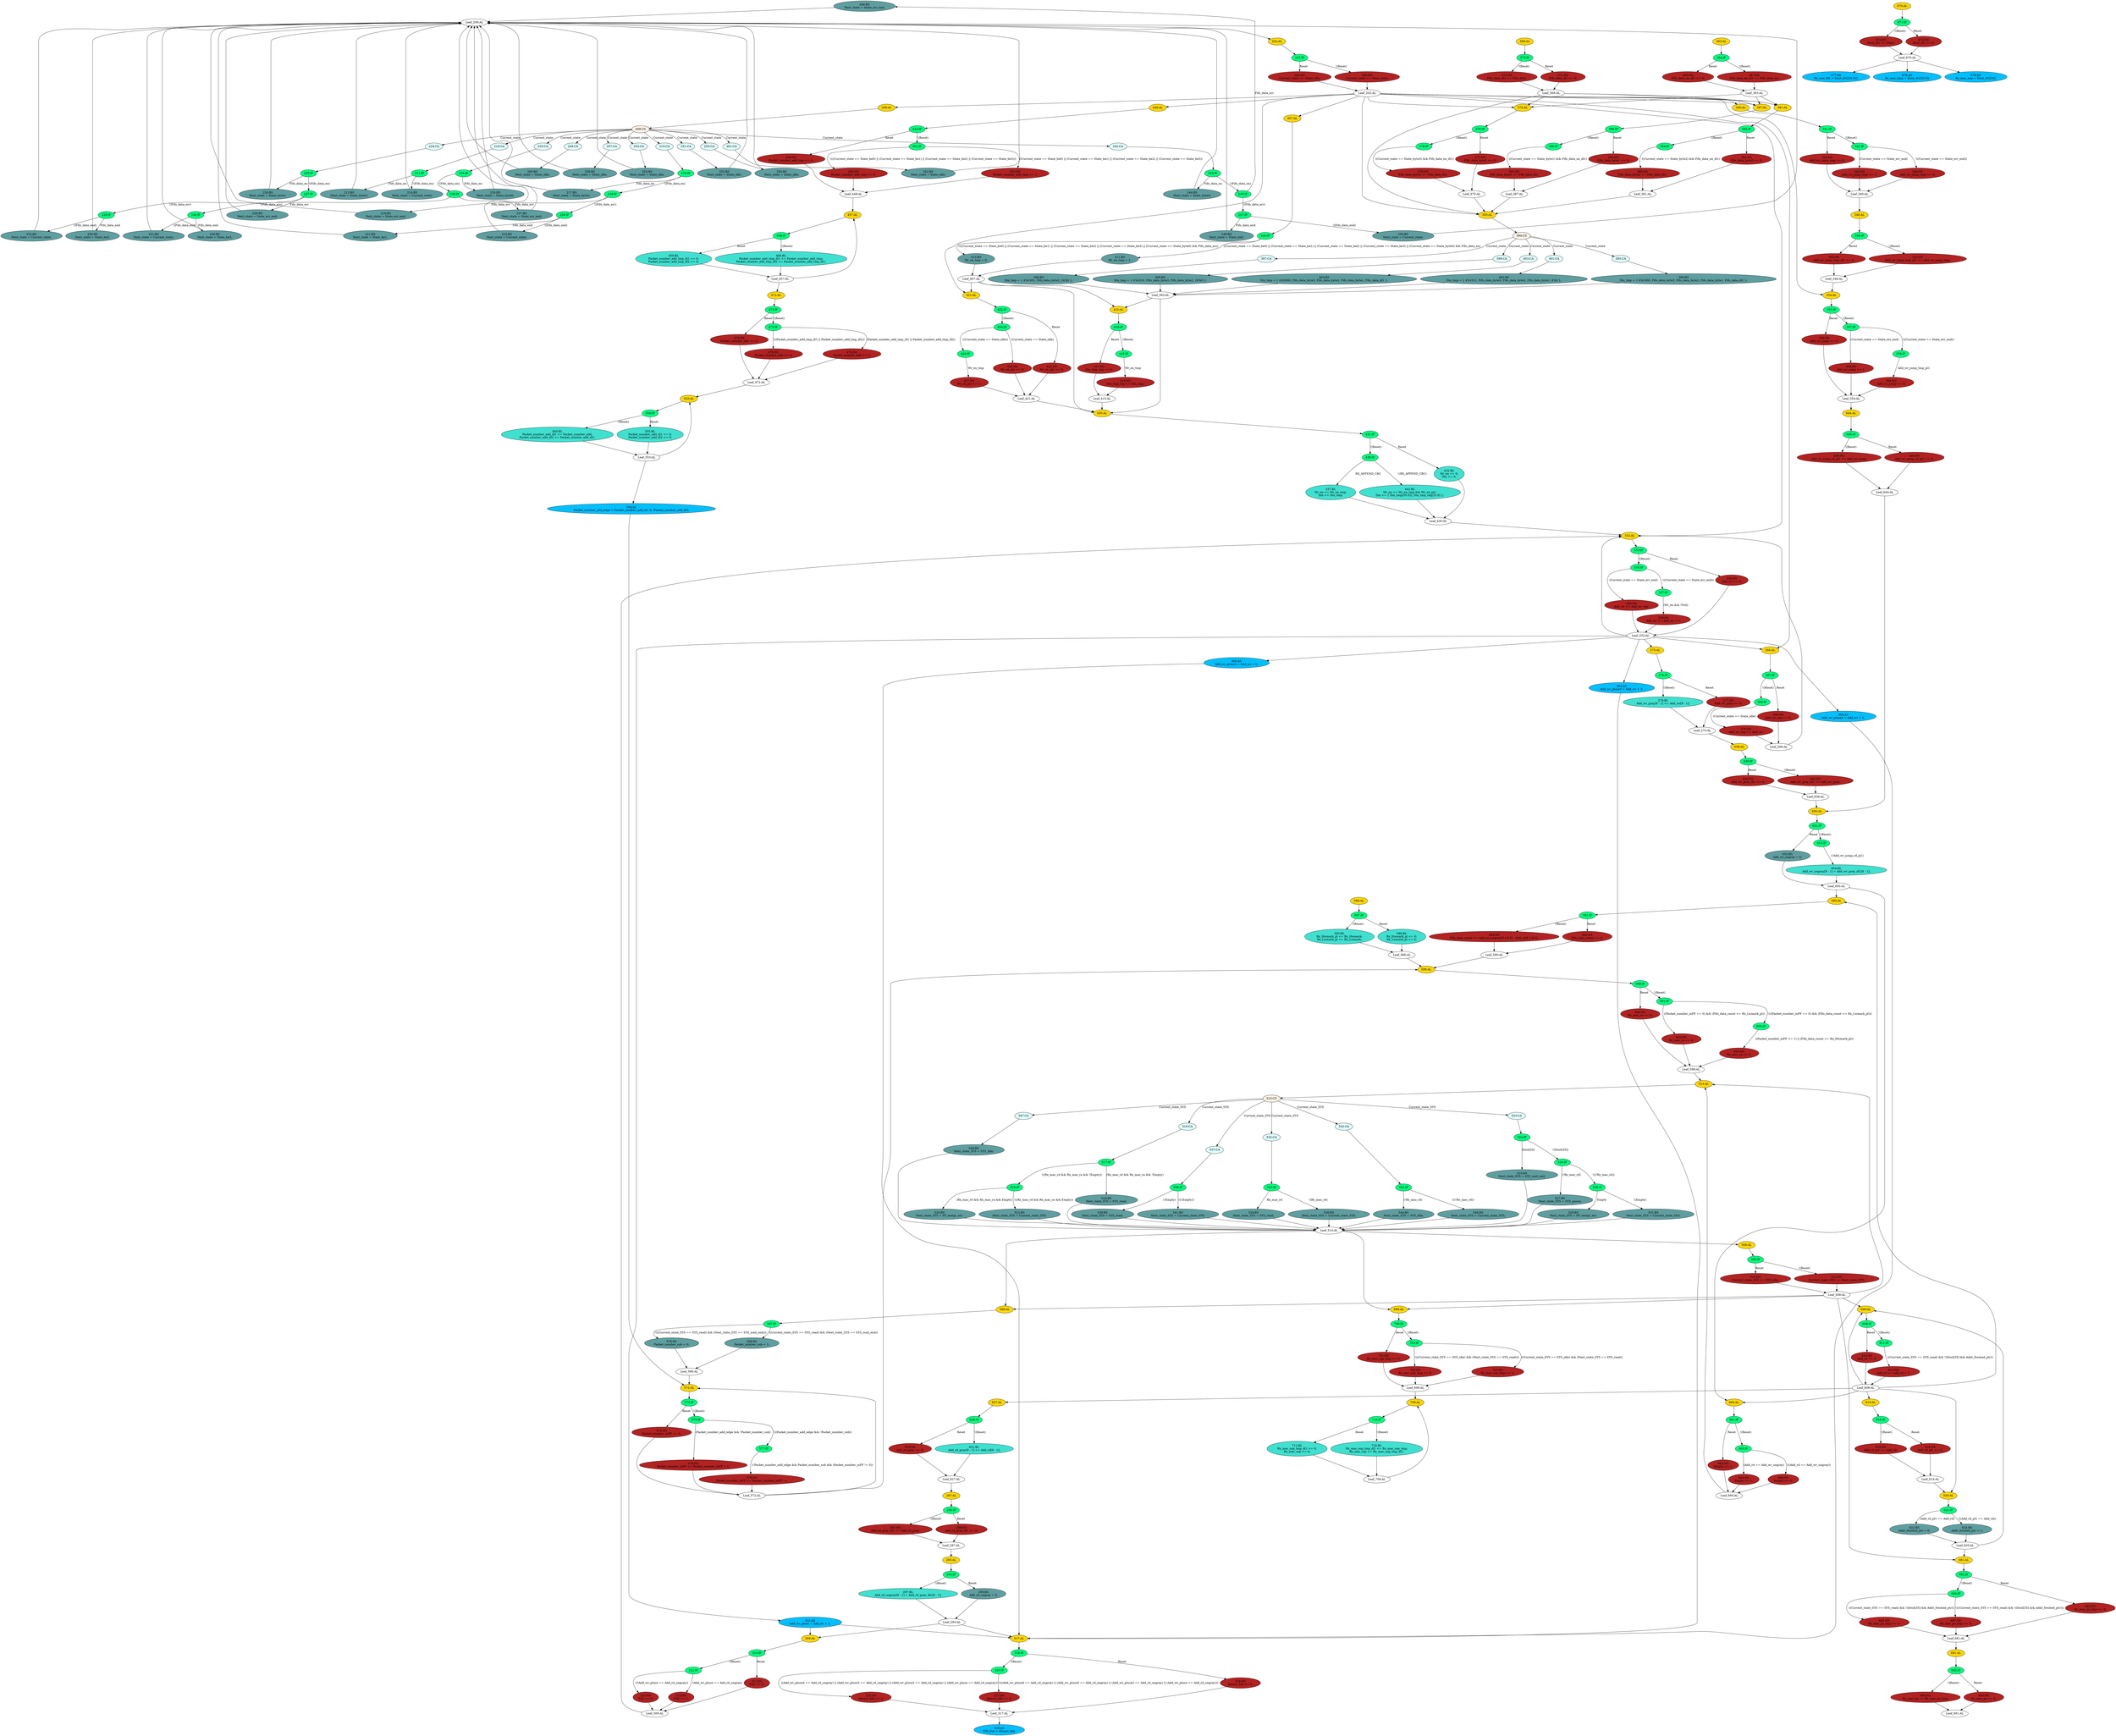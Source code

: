 strict digraph "compose( ,  )" {
	node [label="\N"];
	"246:BS"	 [ast="<pyverilog.vparser.ast.BlockingSubstitution object at 0x7fbcfae197d0>",
		fillcolor=cadetblue,
		label="246:BS
Next_state = State_err_end;",
		statements="[<pyverilog.vparser.ast.BlockingSubstitution object at 0x7fbcfae197d0>]",
		style=filled,
		typ=BlockingSubstitution];
	"Leaf_208:AL"	 [def_var="['Next_state']",
		label="Leaf_208:AL"];
	"246:BS" -> "Leaf_208:AL"	 [cond="[]",
		lineno=None];
	"254:BS"	 [ast="<pyverilog.vparser.ast.BlockingSubstitution object at 0x7fbcfae19e10>",
		fillcolor=cadetblue,
		label="254:BS
Next_state = State_idle;",
		statements="[<pyverilog.vparser.ast.BlockingSubstitution object at 0x7fbcfae19e10>]",
		style=filled,
		typ=BlockingSubstitution];
	"254:BS" -> "Leaf_208:AL"	 [cond="[]",
		lineno=None];
	"684:IF"	 [ast="<pyverilog.vparser.ast.IfStatement object at 0x7fbcfa9a1790>",
		fillcolor=springgreen,
		label="684:IF",
		statements="[]",
		style=filled,
		typ=IfStatement];
	"687:NS"	 [ast="<pyverilog.vparser.ast.NonblockingSubstitution object at 0x7fbcfa9a1890>",
		fillcolor=firebrick,
		label="687:NS
Rx_mac_pa_tmp <= 0;",
		statements="[<pyverilog.vparser.ast.NonblockingSubstitution object at 0x7fbcfa9a1890>]",
		style=filled,
		typ=NonblockingSubstitution];
	"684:IF" -> "687:NS"	 [cond="['Current_state_SYS', 'SYS_read', 'Dout', 'Addr_freshed_ptr']",
		label="!(((Current_state_SYS == SYS_read) && !(Dout[35] && Addr_freshed_ptr)))",
		lineno=684];
	"685:NS"	 [ast="<pyverilog.vparser.ast.NonblockingSubstitution object at 0x7fbcfa9a16d0>",
		fillcolor=firebrick,
		label="685:NS
Rx_mac_pa_tmp <= 1;",
		statements="[<pyverilog.vparser.ast.NonblockingSubstitution object at 0x7fbcfa9a16d0>]",
		style=filled,
		typ=NonblockingSubstitution];
	"684:IF" -> "685:NS"	 [cond="['Current_state_SYS', 'SYS_read', 'Dout', 'Addr_freshed_ptr']",
		label="((Current_state_SYS == SYS_read) && !(Dout[35] && Addr_freshed_ptr))",
		lineno=684];
	"671:IF"	 [ast="<pyverilog.vparser.ast.IfStatement object at 0x7fbcfa9b3650>",
		fillcolor=springgreen,
		label="671:IF",
		statements="[]",
		style=filled,
		typ=IfStatement];
	"674:NS"	 [ast="<pyverilog.vparser.ast.NonblockingSubstitution object at 0x7fbcfa9b3810>",
		fillcolor=firebrick,
		label="674:NS
Dout_dl1 <= Dout;",
		statements="[<pyverilog.vparser.ast.NonblockingSubstitution object at 0x7fbcfa9b3810>]",
		style=filled,
		typ=NonblockingSubstitution];
	"671:IF" -> "674:NS"	 [cond="['Reset']",
		label="!(Reset)",
		lineno=671];
	"672:NS"	 [ast="<pyverilog.vparser.ast.NonblockingSubstitution object at 0x7fbcfa9b3690>",
		fillcolor=firebrick,
		label="672:NS
Dout_dl1 <= 0;",
		statements="[<pyverilog.vparser.ast.NonblockingSubstitution object at 0x7fbcfa9b3690>]",
		style=filled,
		typ=NonblockingSubstitution];
	"671:IF" -> "672:NS"	 [cond="['Reset']",
		label=Reset,
		lineno=671];
	"662:NS"	 [ast="<pyverilog.vparser.ast.NonblockingSubstitution object at 0x7fbcfa991f50>",
		fillcolor=firebrick,
		label="662:NS
Empty <= 1;",
		statements="[<pyverilog.vparser.ast.NonblockingSubstitution object at 0x7fbcfa991f50>]",
		style=filled,
		typ=NonblockingSubstitution];
	"Leaf_660:AL"	 [def_var="['Empty']",
		label="Leaf_660:AL"];
	"662:NS" -> "Leaf_660:AL"	 [cond="[]",
		lineno=None];
	"695:NS"	 [ast="<pyverilog.vparser.ast.NonblockingSubstitution object at 0x7fbcfa9a1c90>",
		fillcolor=firebrick,
		label="695:NS
Rx_mac_pa <= Rx_mac_pa_tmp;",
		statements="[<pyverilog.vparser.ast.NonblockingSubstitution object at 0x7fbcfa9a1c90>]",
		style=filled,
		typ=NonblockingSubstitution];
	"Leaf_691:AL"	 [def_var="['Rx_mac_pa']",
		label="Leaf_691:AL"];
	"695:NS" -> "Leaf_691:AL"	 [cond="[]",
		lineno=None];
	"555:BL"	 [ast="<pyverilog.vparser.ast.Block object at 0x7fbcfae88450>",
		fillcolor=turquoise,
		label="555:BL
Packet_number_add_dl1 <= 0;
Packet_number_add_dl2 <= 0;",
		statements="[<pyverilog.vparser.ast.NonblockingSubstitution object at 0x7fbcfae88490>, <pyverilog.vparser.ast.NonblockingSubstitution object \
at 0x7fbcfae88610>]",
		style=filled,
		typ=Block];
	"Leaf_553:AL"	 [def_var="['Packet_number_add_dl1', 'Packet_number_add_dl2']",
		label="Leaf_553:AL"];
	"555:BL" -> "Leaf_553:AL"	 [cond="[]",
		lineno=None];
	"Leaf_627:AL"	 [def_var="['Add_rd_gray']",
		label="Leaf_627:AL"];
	"287:AL"	 [ast="<pyverilog.vparser.ast.Always object at 0x7fbcfae17d50>",
		clk_sens=True,
		fillcolor=gold,
		label="287:AL",
		sens="['Clk_MAC', 'Reset']",
		statements="[]",
		style=filled,
		typ=Always,
		use_var="['Reset', 'Add_rd_gray']"];
	"Leaf_627:AL" -> "287:AL";
	"204:NS"	 [ast="<pyverilog.vparser.ast.NonblockingSubstitution object at 0x7fbcfb252d90>",
		fillcolor=firebrick,
		label="204:NS
Current_state <= State_idle;",
		statements="[<pyverilog.vparser.ast.NonblockingSubstitution object at 0x7fbcfb252d90>]",
		style=filled,
		typ=NonblockingSubstitution];
	"Leaf_202:AL"	 [def_var="['Current_state']",
		label="Leaf_202:AL"];
	"204:NS" -> "Leaf_202:AL"	 [cond="[]",
		lineno=None];
	"638:AL"	 [ast="<pyverilog.vparser.ast.Always object at 0x7fbcfa995250>",
		clk_sens=False,
		fillcolor=gold,
		label="638:AL",
		sens="['Clk_SYS', 'Reset']",
		statements="[]",
		style=filled,
		typ=Always,
		use_var="['Reset', 'Add_wr_gray']"];
	"639:IF"	 [ast="<pyverilog.vparser.ast.IfStatement object at 0x7fbcfa995490>",
		fillcolor=springgreen,
		label="639:IF",
		statements="[]",
		style=filled,
		typ=IfStatement];
	"638:AL" -> "639:IF"	 [cond="[]",
		lineno=None];
	"327:NS"	 [ast="<pyverilog.vparser.ast.NonblockingSubstitution object at 0x7fbcfb11cd90>",
		fillcolor=firebrick,
		label="327:NS
Almost_full <= 0;",
		statements="[<pyverilog.vparser.ast.NonblockingSubstitution object at 0x7fbcfb11cd90>]",
		style=filled,
		typ=NonblockingSubstitution];
	"Leaf_317:AL"	 [def_var="['Almost_full']",
		label="Leaf_317:AL"];
	"327:NS" -> "Leaf_317:AL"	 [cond="[]",
		lineno=None];
	"225:IF"	 [ast="<pyverilog.vparser.ast.IfStatement object at 0x7fbcfae18310>",
		fillcolor=springgreen,
		label="225:IF",
		statements="[]",
		style=filled,
		typ=IfStatement];
	"226:BS"	 [ast="<pyverilog.vparser.ast.BlockingSubstitution object at 0x7fbcfae18390>",
		fillcolor=cadetblue,
		label="226:BS
Next_state = State_byte1;",
		statements="[<pyverilog.vparser.ast.BlockingSubstitution object at 0x7fbcfae18390>]",
		style=filled,
		typ=BlockingSubstitution];
	"225:IF" -> "226:BS"	 [cond="['Fifo_data_en']",
		label=Fifo_data_en,
		lineno=225];
	"227:IF"	 [ast="<pyverilog.vparser.ast.IfStatement object at 0x7fbcfae18650>",
		fillcolor=springgreen,
		label="227:IF",
		statements="[]",
		style=filled,
		typ=IfStatement];
	"225:IF" -> "227:IF"	 [cond="['Fifo_data_en']",
		label="!(Fifo_data_en)",
		lineno=225];
	"526:IF"	 [ast="<pyverilog.vparser.ast.IfStatement object at 0x7fbcfae80d10>",
		fillcolor=springgreen,
		label="526:IF",
		statements="[]",
		style=filled,
		typ=IfStatement];
	"527:BS"	 [ast="<pyverilog.vparser.ast.BlockingSubstitution object at 0x7fbcfae80d50>",
		fillcolor=cadetblue,
		label="527:BS
Next_state_SYS = SYS_pause;",
		statements="[<pyverilog.vparser.ast.BlockingSubstitution object at 0x7fbcfae80d50>]",
		style=filled,
		typ=BlockingSubstitution];
	"526:IF" -> "527:BS"	 [cond="['Rx_mac_rd']",
		label="(!Rx_mac_rd)",
		lineno=526];
	"528:IF"	 [ast="<pyverilog.vparser.ast.IfStatement object at 0x7fbcfae7a150>",
		fillcolor=springgreen,
		label="528:IF",
		statements="[]",
		style=filled,
		typ=IfStatement];
	"526:IF" -> "528:IF"	 [cond="['Rx_mac_rd']",
		label="!((!Rx_mac_rd))",
		lineno=526];
	"693:NS"	 [ast="<pyverilog.vparser.ast.NonblockingSubstitution object at 0x7fbcfa9a1ad0>",
		fillcolor=firebrick,
		label="693:NS
Rx_mac_pa <= 0;",
		statements="[<pyverilog.vparser.ast.NonblockingSubstitution object at 0x7fbcfa9a1ad0>]",
		style=filled,
		typ=NonblockingSubstitution];
	"693:NS" -> "Leaf_691:AL"	 [cond="[]",
		lineno=None];
	"325:NS"	 [ast="<pyverilog.vparser.ast.NonblockingSubstitution object at 0x7fbcfb11cc10>",
		fillcolor=firebrick,
		label="325:NS
Almost_full <= 1;",
		statements="[<pyverilog.vparser.ast.NonblockingSubstitution object at 0x7fbcfb11cc10>]",
		style=filled,
		typ=NonblockingSubstitution];
	"325:NS" -> "Leaf_317:AL"	 [cond="[]",
		lineno=None];
	"394:CS"	 [ast="<pyverilog.vparser.ast.CaseStatement object at 0x7fbcfb126e50>",
		fillcolor=linen,
		label="394:CS",
		statements="[]",
		style=filled,
		typ=CaseStatement];
	"403:CA"	 [ast="<pyverilog.vparser.ast.Case object at 0x7fbcfb126d50>",
		fillcolor=lightcyan,
		label="403:CA",
		statements="[]",
		style=filled,
		typ=Case];
	"394:CS" -> "403:CA"	 [cond="['Current_state']",
		label=Current_state,
		lineno=394];
	"401:CA"	 [ast="<pyverilog.vparser.ast.Case object at 0x7fbcfb126910>",
		fillcolor=lightcyan,
		label="401:CA",
		statements="[]",
		style=filled,
		typ=Case];
	"394:CS" -> "401:CA"	 [cond="['Current_state']",
		label=Current_state,
		lineno=394];
	"395:CA"	 [ast="<pyverilog.vparser.ast.Case object at 0x7fbcfb12ce10>",
		fillcolor=lightcyan,
		label="395:CA",
		statements="[]",
		style=filled,
		typ=Case];
	"394:CS" -> "395:CA"	 [cond="['Current_state']",
		label=Current_state,
		lineno=394];
	"397:CA"	 [ast="<pyverilog.vparser.ast.Case object at 0x7fbcfb126410>",
		fillcolor=lightcyan,
		label="397:CA",
		statements="[]",
		style=filled,
		typ=Case];
	"394:CS" -> "397:CA"	 [cond="['Current_state']",
		label=Current_state,
		lineno=394];
	"399:CA"	 [ast="<pyverilog.vparser.ast.Case object at 0x7fbcfb126550>",
		fillcolor=lightcyan,
		label="399:CA",
		statements="[]",
		style=filled,
		typ=Case];
	"394:CS" -> "399:CA"	 [cond="['Current_state']",
		label=Current_state,
		lineno=394];
	"241:BS"	 [ast="<pyverilog.vparser.ast.BlockingSubstitution object at 0x7fbcfae193d0>",
		fillcolor=cadetblue,
		label="241:BS
Next_state = Current_state;",
		statements="[<pyverilog.vparser.ast.BlockingSubstitution object at 0x7fbcfae193d0>]",
		style=filled,
		typ=BlockingSubstitution];
	"241:BS" -> "Leaf_208:AL"	 [cond="[]",
		lineno=None];
	"237:BS"	 [ast="<pyverilog.vparser.ast.BlockingSubstitution object at 0x7fbcfae18f10>",
		fillcolor=cadetblue,
		label="237:BS
Next_state = State_err_end;",
		statements="[<pyverilog.vparser.ast.BlockingSubstitution object at 0x7fbcfae18f10>]",
		style=filled,
		typ=BlockingSubstitution];
	"237:BS" -> "Leaf_208:AL"	 [cond="[]",
		lineno=None];
	"377:NS"	 [ast="<pyverilog.vparser.ast.NonblockingSubstitution object at 0x7fbcfb130a90>",
		fillcolor=firebrick,
		label="377:NS
Fifo_data_byte3 <= 0;",
		statements="[<pyverilog.vparser.ast.NonblockingSubstitution object at 0x7fbcfb130a90>]",
		style=filled,
		typ=NonblockingSubstitution];
	"Leaf_375:AL"	 [def_var="['Fifo_data_byte3']",
		label="Leaf_375:AL"];
	"377:NS" -> "Leaf_375:AL"	 [cond="[]",
		lineno=None];
	"288:IF"	 [ast="<pyverilog.vparser.ast.IfStatement object at 0x7fbcfae17f90>",
		fillcolor=springgreen,
		label="288:IF",
		statements="[]",
		style=filled,
		typ=IfStatement];
	"287:AL" -> "288:IF"	 [cond="[]",
		lineno=None];
	"Leaf_407:AL"	 [def_var="['Wr_en_tmp']",
		label="Leaf_407:AL"];
	"415:AL"	 [ast="<pyverilog.vparser.ast.Always object at 0x7fbcfb123e50>",
		clk_sens=True,
		fillcolor=gold,
		label="415:AL",
		sens="['Clk_MAC', 'Reset']",
		statements="[]",
		style=filled,
		typ=Always,
		use_var="['Reset', 'Wr_en_tmp', 'Din_tmp']"];
	"Leaf_407:AL" -> "415:AL";
	"430:AL"	 [ast="<pyverilog.vparser.ast.Always object at 0x7fbcfae92b10>",
		clk_sens=True,
		fillcolor=gold,
		label="430:AL",
		sens="['Clk_MAC', 'Reset']",
		statements="[]",
		style=filled,
		typ=Always,
		use_var="['Reset', 'Wr_en_ptr', 'Din_tmp', 'RX_APPEND_CRC', 'Wr_en_tmp', 'Din_tmp_reg']"];
	"Leaf_407:AL" -> "430:AL";
	"421:AL"	 [ast="<pyverilog.vparser.ast.Always object at 0x7fbcfae92390>",
		clk_sens=True,
		fillcolor=gold,
		label="421:AL",
		sens="['Clk_MAC', 'Reset']",
		statements="[]",
		style=filled,
		typ=Always,
		use_var="['Reset', 'Wr_en_tmp', 'State_idle', 'Current_state']"];
	"Leaf_407:AL" -> "421:AL";
	"Leaf_457:AL"	 [def_var="['Packet_number_add_tmp_dl2', 'Packet_number_add_tmp_dl1']",
		label="Leaf_457:AL"];
	"457:AL"	 [ast="<pyverilog.vparser.ast.Always object at 0x7fbcfaeb44d0>",
		clk_sens=True,
		fillcolor=gold,
		label="457:AL",
		sens="['Clk_MAC', 'Reset']",
		statements="[]",
		style=filled,
		typ=Always,
		use_var="['Reset', 'Packet_number_add_tmp', 'Packet_number_add_tmp_dl1']"];
	"Leaf_457:AL" -> "457:AL";
	"472:AL"	 [ast="<pyverilog.vparser.ast.Always object at 0x7fbcfaeb4dd0>",
		clk_sens=True,
		fillcolor=gold,
		label="472:AL",
		sens="['Clk_MAC', 'Reset']",
		statements="[]",
		style=filled,
		typ=Always,
		use_var="['Reset', 'Packet_number_add_tmp_dl2', 'Packet_number_add_tmp_dl1']"];
	"Leaf_457:AL" -> "472:AL";
	"245:IF"	 [ast="<pyverilog.vparser.ast.IfStatement object at 0x7fbcfae19790>",
		fillcolor=springgreen,
		label="245:IF",
		statements="[]",
		style=filled,
		typ=IfStatement];
	"245:IF" -> "246:BS"	 [cond="['Fifo_data_err']",
		label=Fifo_data_err,
		lineno=245];
	"247:IF"	 [ast="<pyverilog.vparser.ast.IfStatement object at 0x7fbcfae19a50>",
		fillcolor=springgreen,
		label="247:IF",
		statements="[]",
		style=filled,
		typ=IfStatement];
	"245:IF" -> "247:IF"	 [cond="['Fifo_data_err']",
		label="!(Fifo_data_err)",
		lineno=245];
	"416:IF"	 [ast="<pyverilog.vparser.ast.IfStatement object at 0x7fbcfb123f50>",
		fillcolor=springgreen,
		label="416:IF",
		statements="[]",
		style=filled,
		typ=IfStatement];
	"415:AL" -> "416:IF"	 [cond="[]",
		lineno=None];
	"599:IF"	 [ast="<pyverilog.vparser.ast.IfStatement object at 0x7fbcfae7e690>",
		fillcolor=springgreen,
		label="599:IF",
		statements="[]",
		style=filled,
		typ=IfStatement];
	"601:IF"	 [ast="<pyverilog.vparser.ast.IfStatement object at 0x7fbcfae7eb50>",
		fillcolor=springgreen,
		label="601:IF",
		statements="[]",
		style=filled,
		typ=IfStatement];
	"599:IF" -> "601:IF"	 [cond="['Reset']",
		label="!(Reset)",
		lineno=599];
	"600:NS"	 [ast="<pyverilog.vparser.ast.NonblockingSubstitution object at 0x7fbcfae7e6d0>",
		fillcolor=firebrick,
		label="600:NS
Rx_mac_ra <= 0;",
		statements="[<pyverilog.vparser.ast.NonblockingSubstitution object at 0x7fbcfae7e6d0>]",
		style=filled,
		typ=NonblockingSubstitution];
	"599:IF" -> "600:NS"	 [cond="['Reset']",
		label=Reset,
		lineno=599];
	"603:IF"	 [ast="<pyverilog.vparser.ast.IfStatement object at 0x7fbcfae7ef10>",
		fillcolor=springgreen,
		label="603:IF",
		statements="[]",
		style=filled,
		typ=IfStatement];
	"601:IF" -> "603:IF"	 [cond="['Packet_number_inFF', 'Fifo_data_count', 'Rx_Lwmark_pl']",
		label="!(((Packet_number_inFF == 0) && (Fifo_data_count <= Rx_Lwmark_pl)))",
		lineno=601];
	"602:NS"	 [ast="<pyverilog.vparser.ast.NonblockingSubstitution object at 0x7fbcfae7eb90>",
		fillcolor=firebrick,
		label="602:NS
Rx_mac_ra <= 0;",
		statements="[<pyverilog.vparser.ast.NonblockingSubstitution object at 0x7fbcfae7eb90>]",
		style=filled,
		typ=NonblockingSubstitution];
	"601:IF" -> "602:NS"	 [cond="['Packet_number_inFF', 'Fifo_data_count', 'Rx_Lwmark_pl']",
		label="((Packet_number_inFF == 0) && (Fifo_data_count <= Rx_Lwmark_pl))",
		lineno=601];
	"598:AL"	 [ast="<pyverilog.vparser.ast.Always object at 0x7fbcfae7e590>",
		clk_sens=False,
		fillcolor=gold,
		label="598:AL",
		sens="['Clk_SYS', 'Reset']",
		statements="[]",
		style=filled,
		typ=Always,
		use_var="['Reset', 'Rx_Hwmark_pl', 'Packet_number_inFF', 'Rx_Lwmark_pl', 'Fifo_data_count']"];
	"598:AL" -> "599:IF"	 [cond="[]",
		lineno=None];
	"259:CA"	 [ast="<pyverilog.vparser.ast.Case object at 0x7fbcfae0c350>",
		fillcolor=lightcyan,
		label="259:CA",
		statements="[]",
		style=filled,
		typ=Case];
	"260:BS"	 [ast="<pyverilog.vparser.ast.BlockingSubstitution object at 0x7fbcfae0c490>",
		fillcolor=cadetblue,
		label="260:BS
Next_state = State_idle;",
		statements="[<pyverilog.vparser.ast.BlockingSubstitution object at 0x7fbcfae0c490>]",
		style=filled,
		typ=BlockingSubstitution];
	"259:CA" -> "260:BS"	 [cond="[]",
		lineno=None];
	"418:IF"	 [ast="<pyverilog.vparser.ast.IfStatement object at 0x7fbcfae92110>",
		fillcolor=springgreen,
		label="418:IF",
		statements="[]",
		style=filled,
		typ=IfStatement];
	"419:NS"	 [ast="<pyverilog.vparser.ast.NonblockingSubstitution object at 0x7fbcfae92250>",
		fillcolor=firebrick,
		label="419:NS
Din_tmp_reg <= Din_tmp;",
		statements="[<pyverilog.vparser.ast.NonblockingSubstitution object at 0x7fbcfae92250>]",
		style=filled,
		typ=NonblockingSubstitution];
	"418:IF" -> "419:NS"	 [cond="['Wr_en_tmp']",
		label=Wr_en_tmp,
		lineno=418];
	"218:IF"	 [ast="<pyverilog.vparser.ast.IfStatement object at 0x7fbcfb24fdd0>",
		fillcolor=springgreen,
		label="218:IF",
		statements="[]",
		style=filled,
		typ=IfStatement];
	"220:IF"	 [ast="<pyverilog.vparser.ast.IfStatement object at 0x7fbcfae180d0>",
		fillcolor=springgreen,
		label="220:IF",
		statements="[]",
		style=filled,
		typ=IfStatement];
	"218:IF" -> "220:IF"	 [cond="['Fifo_data_err']",
		label="!(Fifo_data_err)",
		lineno=218];
	"219:BS"	 [ast="<pyverilog.vparser.ast.BlockingSubstitution object at 0x7fbcfb24fe10>",
		fillcolor=cadetblue,
		label="219:BS
Next_state = State_err_end;",
		statements="[<pyverilog.vparser.ast.BlockingSubstitution object at 0x7fbcfb24fe10>]",
		style=filled,
		typ=BlockingSubstitution];
	"218:IF" -> "219:BS"	 [cond="['Fifo_data_err']",
		label=Fifo_data_err,
		lineno=218];
	"547:CA"	 [ast="<pyverilog.vparser.ast.Case object at 0x7fbcfae7af10>",
		fillcolor=lightcyan,
		label="547:CA",
		statements="[]",
		style=filled,
		typ=Case];
	"548:BS"	 [ast="<pyverilog.vparser.ast.BlockingSubstitution object at 0x7fbcfae880d0>",
		fillcolor=cadetblue,
		label="548:BS
Next_state_SYS = SYS_idle;",
		statements="[<pyverilog.vparser.ast.BlockingSubstitution object at 0x7fbcfae880d0>]",
		style=filled,
		typ=BlockingSubstitution];
	"547:CA" -> "548:BS"	 [cond="[]",
		lineno=None];
	"248:BS"	 [ast="<pyverilog.vparser.ast.BlockingSubstitution object at 0x7fbcfae19a90>",
		fillcolor=cadetblue,
		label="248:BS
Next_state = State_be0;",
		statements="[<pyverilog.vparser.ast.BlockingSubstitution object at 0x7fbcfae19a90>]",
		style=filled,
		typ=BlockingSubstitution];
	"248:BS" -> "Leaf_208:AL"	 [cond="[]",
		lineno=None];
	"431:IF"	 [ast="<pyverilog.vparser.ast.IfStatement object at 0x7fbcfae92e50>",
		fillcolor=springgreen,
		label="431:IF",
		statements="[]",
		style=filled,
		typ=IfStatement];
	"430:AL" -> "431:IF"	 [cond="[]",
		lineno=None];
	"Leaf_580:AL"	 [def_var="['Fifo_data_count']",
		label="Leaf_580:AL"];
	"Leaf_580:AL" -> "598:AL";
	"624:BS"	 [ast="<pyverilog.vparser.ast.BlockingSubstitution object at 0x7fbcfae84110>",
		fillcolor=cadetblue,
		label="624:BS
Addr_freshed_ptr = 1;",
		statements="[<pyverilog.vparser.ast.BlockingSubstitution object at 0x7fbcfae84110>]",
		style=filled,
		typ=BlockingSubstitution];
	"Leaf_620:AL"	 [def_var="['Addr_freshed_ptr']",
		label="Leaf_620:AL"];
	"624:BS" -> "Leaf_620:AL"	 [cond="[]",
		lineno=None];
	"650:AL"	 [ast="<pyverilog.vparser.ast.Always object at 0x7fbcfa995c50>",
		clk_sens=False,
		fillcolor=gold,
		label="650:AL",
		sens="['Clk_SYS', 'Reset']",
		statements="[]",
		style=filled,
		typ=Always,
		use_var="['Reset', 'Add_wr_gray_dl1', 'Add_wr_jump_rd_pl1']"];
	"651:IF"	 [ast="<pyverilog.vparser.ast.IfStatement object at 0x7fbcfa995d90>",
		fillcolor=springgreen,
		label="651:IF",
		statements="[]",
		style=filled,
		typ=IfStatement];
	"650:AL" -> "651:IF"	 [cond="[]",
		lineno=None];
	"363:AL"	 [ast="<pyverilog.vparser.ast.Always object at 0x7fbcfb124e50>",
		clk_sens=True,
		fillcolor=gold,
		label="363:AL",
		sens="['Clk_MAC', 'Reset']",
		statements="[]",
		style=filled,
		typ=Always,
		use_var="['Reset', 'Fifo_data_en']"];
	"364:IF"	 [ast="<pyverilog.vparser.ast.IfStatement object at 0x7fbcfb130110>",
		fillcolor=springgreen,
		label="364:IF",
		statements="[]",
		style=filled,
		typ=IfStatement];
	"363:AL" -> "364:IF"	 [cond="[]",
		lineno=None];
	"402:BS"	 [ast="<pyverilog.vparser.ast.BlockingSubstitution object at 0x7fbcfb126e10>",
		fillcolor=cadetblue,
		label="402:BS
Din_tmp = { 4'b1011, Fifo_data_byte3, Fifo_data_byte2, Fifo_data_byte1, 8'h0 };",
		statements="[<pyverilog.vparser.ast.BlockingSubstitution object at 0x7fbcfb126e10>]",
		style=filled,
		typ=BlockingSubstitution];
	"Leaf_393:AL"	 [def_var="['Din_tmp']",
		label="Leaf_393:AL"];
	"402:BS" -> "Leaf_393:AL"	 [cond="[]",
		lineno=None];
	"424:IF"	 [ast="<pyverilog.vparser.ast.IfStatement object at 0x7fbcfae927d0>",
		fillcolor=springgreen,
		label="424:IF",
		statements="[]",
		style=filled,
		typ=IfStatement];
	"426:IF"	 [ast="<pyverilog.vparser.ast.IfStatement object at 0x7fbcfae92950>",
		fillcolor=springgreen,
		label="426:IF",
		statements="[]",
		style=filled,
		typ=IfStatement];
	"424:IF" -> "426:IF"	 [cond="['Current_state', 'State_idle']",
		label="!((Current_state == State_idle))",
		lineno=424];
	"425:NS"	 [ast="<pyverilog.vparser.ast.NonblockingSubstitution object at 0x7fbcfae92810>",
		fillcolor=firebrick,
		label="425:NS
Wr_en_ptr <= 0;",
		statements="[<pyverilog.vparser.ast.NonblockingSubstitution object at 0x7fbcfae92810>]",
		style=filled,
		typ=NonblockingSubstitution];
	"424:IF" -> "425:NS"	 [cond="['Current_state', 'State_idle']",
		label="(Current_state == State_idle)",
		lineno=424];
	"609:IF"	 [ast="<pyverilog.vparser.ast.IfStatement object at 0x7fbcfaea2210>",
		fillcolor=springgreen,
		label="609:IF",
		statements="[]",
		style=filled,
		typ=IfStatement];
	"611:IF"	 [ast="<pyverilog.vparser.ast.IfStatement object at 0x7fbcfaea2650>",
		fillcolor=springgreen,
		label="611:IF",
		statements="[]",
		style=filled,
		typ=IfStatement];
	"609:IF" -> "611:IF"	 [cond="['Reset']",
		label="!(Reset)",
		lineno=609];
	"610:NS"	 [ast="<pyverilog.vparser.ast.NonblockingSubstitution object at 0x7fbcfaea2250>",
		fillcolor=firebrick,
		label="610:NS
Add_rd <= 0;",
		statements="[<pyverilog.vparser.ast.NonblockingSubstitution object at 0x7fbcfaea2250>]",
		style=filled,
		typ=NonblockingSubstitution];
	"609:IF" -> "610:NS"	 [cond="['Reset']",
		label=Reset,
		lineno=609];
	"381:AL"	 [ast="<pyverilog.vparser.ast.Always object at 0x7fbcfb12c090>",
		clk_sens=True,
		fillcolor=gold,
		label="381:AL",
		sens="['Clk_MAC', 'Reset']",
		statements="[]",
		style=filled,
		typ=Always,
		use_var="['Reset', 'Fifo_data_en_dl1', 'Fifo_data_dl1', 'Current_state', 'State_byte2']"];
	"382:IF"	 [ast="<pyverilog.vparser.ast.IfStatement object at 0x7fbcfb12c1d0>",
		fillcolor=springgreen,
		label="382:IF",
		statements="[]",
		style=filled,
		typ=IfStatement];
	"381:AL" -> "382:IF"	 [cond="[]",
		lineno=None];
	"391:NS"	 [ast="<pyverilog.vparser.ast.NonblockingSubstitution object at 0x7fbcfb12cdd0>",
		fillcolor=firebrick,
		label="391:NS
Fifo_data_byte1 <= Fifo_data_dl1;",
		statements="[<pyverilog.vparser.ast.NonblockingSubstitution object at 0x7fbcfb12cdd0>]",
		style=filled,
		typ=NonblockingSubstitution];
	"Leaf_387:AL"	 [def_var="['Fifo_data_byte1']",
		label="Leaf_387:AL"];
	"391:NS" -> "Leaf_387:AL"	 [cond="[]",
		lineno=None];
	"375:AL"	 [ast="<pyverilog.vparser.ast.Always object at 0x7fbcfb130910>",
		clk_sens=True,
		fillcolor=gold,
		label="375:AL",
		sens="['Clk_MAC', 'Reset']",
		statements="[]",
		style=filled,
		typ=Always,
		use_var="['Reset', 'State_byte3', 'Fifo_data_dl1', 'Current_state', 'Fifo_data_en_dl1']"];
	"376:IF"	 [ast="<pyverilog.vparser.ast.IfStatement object at 0x7fbcfb130a50>",
		fillcolor=springgreen,
		label="376:IF",
		statements="[]",
		style=filled,
		typ=IfStatement];
	"375:AL" -> "376:IF"	 [cond="[]",
		lineno=None];
	"710:IF"	 [ast="<pyverilog.vparser.ast.IfStatement object at 0x7fbcfa9aea50>",
		fillcolor=springgreen,
		label="710:IF",
		statements="[]",
		style=filled,
		typ=IfStatement];
	"711:BL"	 [ast="<pyverilog.vparser.ast.Block object at 0x7fbcfa9ae910>",
		fillcolor=turquoise,
		label="711:BL
Rx_mac_sop_tmp_dl1 <= 0;
Rx_mac_sop <= 0;",
		statements="[<pyverilog.vparser.ast.NonblockingSubstitution object at 0x7fbcfa9ae950>, <pyverilog.vparser.ast.NonblockingSubstitution object \
at 0x7fbcfa9aea90>]",
		style=filled,
		typ=Block];
	"710:IF" -> "711:BL"	 [cond="['Reset']",
		label=Reset,
		lineno=710];
	"716:BL"	 [ast="<pyverilog.vparser.ast.Block object at 0x7fbcfa9aec90>",
		fillcolor=turquoise,
		label="716:BL
Rx_mac_sop_tmp_dl1 <= Rx_mac_sop_tmp;
Rx_mac_sop <= Rx_mac_sop_tmp_dl1;",
		statements="[<pyverilog.vparser.ast.NonblockingSubstitution object at 0x7fbcfa9aecd0>, <pyverilog.vparser.ast.NonblockingSubstitution object \
at 0x7fbcfa9aee50>]",
		style=filled,
		typ=Block];
	"710:IF" -> "716:BL"	 [cond="['Reset']",
		label="!(Reset)",
		lineno=710];
	"618:NS"	 [ast="<pyverilog.vparser.ast.NonblockingSubstitution object at 0x7fbcfaea2c10>",
		fillcolor=firebrick,
		label="618:NS
Add_rd_pl1 <= Add_rd;",
		statements="[<pyverilog.vparser.ast.NonblockingSubstitution object at 0x7fbcfaea2c10>]",
		style=filled,
		typ=NonblockingSubstitution];
	"Leaf_614:AL"	 [def_var="['Add_rd_pl1']",
		label="Leaf_614:AL"];
	"618:NS" -> "Leaf_614:AL"	 [cond="[]",
		lineno=None];
	"608:AL"	 [ast="<pyverilog.vparser.ast.Always object at 0x7fbcfaea20d0>",
		clk_sens=False,
		fillcolor=gold,
		label="608:AL",
		sens="['Clk_SYS', 'Reset']",
		statements="[]",
		style=filled,
		typ=Always,
		use_var="['Reset', 'Add_rd', 'Dout', 'Current_state_SYS', 'SYS_read', 'Addr_freshed_ptr']"];
	"Leaf_620:AL" -> "608:AL";
	"681:AL"	 [ast="<pyverilog.vparser.ast.Always object at 0x7fbcfa9b3f90>",
		clk_sens=False,
		fillcolor=gold,
		label="681:AL",
		sens="['Clk_SYS', 'Reset']",
		statements="[]",
		style=filled,
		typ=Always,
		use_var="['Reset', 'Addr_freshed_ptr', 'Dout', 'SYS_read', 'Current_state_SYS']"];
	"Leaf_620:AL" -> "681:AL";
	"346:NS"	 [ast="<pyverilog.vparser.ast.NonblockingSubstitution object at 0x7fbcfb124050>",
		fillcolor=firebrick,
		label="346:NS
Add_wr_jump_tmp <= 0;",
		statements="[<pyverilog.vparser.ast.NonblockingSubstitution object at 0x7fbcfb124050>]",
		style=filled,
		typ=NonblockingSubstitution];
	"Leaf_340:AL"	 [def_var="['Add_wr_jump_tmp']",
		label="Leaf_340:AL"];
	"346:NS" -> "Leaf_340:AL"	 [cond="[]",
		lineno=None];
	"544:BS"	 [ast="<pyverilog.vparser.ast.BlockingSubstitution object at 0x7fbcfae7ad50>",
		fillcolor=cadetblue,
		label="544:BS
Next_state_SYS = SYS_idle;",
		statements="[<pyverilog.vparser.ast.BlockingSubstitution object at 0x7fbcfae7ad50>]",
		style=filled,
		typ=BlockingSubstitution];
	"Leaf_514:AL"	 [def_var="['Next_state_SYS']",
		label="Leaf_514:AL"];
	"544:BS" -> "Leaf_514:AL"	 [cond="[]",
		lineno=None];
	"564:AS"	 [ast="<pyverilog.vparser.ast.Assign object at 0x7fbcfae88c50>",
		def_var="['Packet_number_add_edge']",
		fillcolor=deepskyblue,
		label="564:AS
Packet_number_add_edge = Packet_number_add_dl1 & !Packet_number_add_dl2;",
		statements="[]",
		style=filled,
		typ=Assign,
		use_var="['Packet_number_add_dl1', 'Packet_number_add_dl2']"];
	"572:AL"	 [ast="<pyverilog.vparser.ast.Always object at 0x7fbcfae7c690>",
		clk_sens=False,
		fillcolor=gold,
		label="572:AL",
		sens="['Clk_SYS', 'Reset']",
		statements="[]",
		style=filled,
		typ=Always,
		use_var="['Reset', 'Packet_number_inFF', 'Packet_number_sub', 'Packet_number_add_edge']"];
	"564:AS" -> "572:AL";
	"640:NS"	 [ast="<pyverilog.vparser.ast.NonblockingSubstitution object at 0x7fbcfa9953d0>",
		fillcolor=firebrick,
		label="640:NS
Add_wr_gray_dl1 <= 0;",
		statements="[<pyverilog.vparser.ast.NonblockingSubstitution object at 0x7fbcfa9953d0>]",
		style=filled,
		typ=NonblockingSubstitution];
	"639:IF" -> "640:NS"	 [cond="['Reset']",
		label=Reset,
		lineno=639];
	"642:NS"	 [ast="<pyverilog.vparser.ast.NonblockingSubstitution object at 0x7fbcfa995590>",
		fillcolor=firebrick,
		label="642:NS
Add_wr_gray_dl1 <= Add_wr_gray;",
		statements="[<pyverilog.vparser.ast.NonblockingSubstitution object at 0x7fbcfa995590>]",
		style=filled,
		typ=NonblockingSubstitution];
	"639:IF" -> "642:NS"	 [cond="['Reset']",
		label="!(Reset)",
		lineno=639];
	"404:BS"	 [ast="<pyverilog.vparser.ast.BlockingSubstitution object at 0x7fbcfb123250>",
		fillcolor=cadetblue,
		label="404:BS
Din_tmp = { 4'b0000, Fifo_data_byte3, Fifo_data_byte2, Fifo_data_byte1, Fifo_data_dl1 };",
		statements="[<pyverilog.vparser.ast.BlockingSubstitution object at 0x7fbcfb123250>]",
		style=filled,
		typ=BlockingSubstitution];
	"403:CA" -> "404:BS"	 [cond="[]",
		lineno=None];
	"473:IF"	 [ast="<pyverilog.vparser.ast.IfStatement object at 0x7fbcfaeb4f10>",
		fillcolor=springgreen,
		label="473:IF",
		statements="[]",
		style=filled,
		typ=IfStatement];
	"475:IF"	 [ast="<pyverilog.vparser.ast.IfStatement object at 0x7fbcfaea7410>",
		fillcolor=springgreen,
		label="475:IF",
		statements="[]",
		style=filled,
		typ=IfStatement];
	"473:IF" -> "475:IF"	 [cond="['Reset']",
		label="!(Reset)",
		lineno=473];
	"474:NS"	 [ast="<pyverilog.vparser.ast.NonblockingSubstitution object at 0x7fbcfaeb4f50>",
		fillcolor=firebrick,
		label="474:NS
Packet_number_add <= 0;",
		statements="[<pyverilog.vparser.ast.NonblockingSubstitution object at 0x7fbcfaeb4f50>]",
		style=filled,
		typ=NonblockingSubstitution];
	"473:IF" -> "474:NS"	 [cond="['Reset']",
		label=Reset,
		lineno=473];
	"427:NS"	 [ast="<pyverilog.vparser.ast.NonblockingSubstitution object at 0x7fbcfae92a90>",
		fillcolor=firebrick,
		label="427:NS
Wr_en_ptr <= 1;",
		statements="[<pyverilog.vparser.ast.NonblockingSubstitution object at 0x7fbcfae92a90>]",
		style=filled,
		typ=NonblockingSubstitution];
	"426:IF" -> "427:NS"	 [cond="['Wr_en_tmp']",
		label=Wr_en_tmp,
		lineno=426];
	"257:CA"	 [ast="<pyverilog.vparser.ast.Case object at 0x7fbcfae0c110>",
		fillcolor=lightcyan,
		label="257:CA",
		statements="[]",
		style=filled,
		typ=Case];
	"258:BS"	 [ast="<pyverilog.vparser.ast.BlockingSubstitution object at 0x7fbcfae0c250>",
		fillcolor=cadetblue,
		label="258:BS
Next_state = State_idle;",
		statements="[<pyverilog.vparser.ast.BlockingSubstitution object at 0x7fbcfae0c250>]",
		style=filled,
		typ=BlockingSubstitution];
	"257:CA" -> "258:BS"	 [cond="[]",
		lineno=None];
	"593:BL"	 [ast="<pyverilog.vparser.ast.Block object at 0x7fbcfae7e210>",
		fillcolor=turquoise,
		label="593:BL
Rx_Hwmark_pl <= Rx_Hwmark;
Rx_Lwmark_pl <= Rx_Lwmark;",
		statements="[<pyverilog.vparser.ast.NonblockingSubstitution object at 0x7fbcfae7e250>, <pyverilog.vparser.ast.NonblockingSubstitution object \
at 0x7fbcfae7e3d0>]",
		style=filled,
		typ=Block];
	"Leaf_586:AL"	 [def_var="['Rx_Hwmark_pl', 'Rx_Lwmark_pl']",
		label="Leaf_586:AL"];
	"593:BL" -> "Leaf_586:AL"	 [cond="[]",
		lineno=None];
	"Leaf_309:AL"	 [def_var="['Full']",
		label="Leaf_309:AL"];
	"332:AL"	 [ast="<pyverilog.vparser.ast.Always object at 0x7fbcfb11cfd0>",
		clk_sens=True,
		fillcolor=gold,
		label="332:AL",
		sens="['Clk_MAC', 'Reset']",
		statements="[]",
		style=filled,
		typ=Always,
		use_var="['Reset', 'Full', 'Wr_en', 'Current_state', 'Add_wr', 'State_err_end', 'Add_wr_reg']"];
	"Leaf_309:AL" -> "332:AL";
	"291:NS"	 [ast="<pyverilog.vparser.ast.NonblockingSubstitution object at 0x7fbcfae340d0>",
		fillcolor=firebrick,
		label="291:NS
Add_rd_gray_dl1 <= Add_rd_gray;",
		statements="[<pyverilog.vparser.ast.NonblockingSubstitution object at 0x7fbcfae340d0>]",
		style=filled,
		typ=NonblockingSubstitution];
	"Leaf_287:AL"	 [def_var="['Add_rd_gray_dl1']",
		label="Leaf_287:AL"];
	"291:NS" -> "Leaf_287:AL"	 [cond="[]",
		lineno=None];
	"348:AL"	 [ast="<pyverilog.vparser.ast.Always object at 0x7fbcfb124150>",
		clk_sens=True,
		fillcolor=gold,
		label="348:AL",
		sens="['Clk_MAC', 'Reset']",
		statements="[]",
		style=filled,
		typ=Always,
		use_var="['Reset', 'Add_wr_jump_tmp']"];
	"Leaf_340:AL" -> "348:AL";
	"401:CA" -> "402:BS"	 [cond="[]",
		lineno=None];
	"Leaf_369:AL"	 [def_var="['Fifo_data_dl1']",
		label="Leaf_369:AL"];
	"Leaf_369:AL" -> "381:AL";
	"Leaf_369:AL" -> "375:AL";
	"393:AL"	 [ast="<pyverilog.vparser.ast.Always object at 0x7fbcfb12cd90>",
		clk_sens=False,
		fillcolor=gold,
		label="393:AL",
		sens="['Fifo_data_byte1', 'Fifo_data_dl1', 'Fifo_data_byte3', 'Fifo_data_byte2']",
		statements="[]",
		style=filled,
		typ=Always,
		use_var="['Fifo_data_byte1', 'Fifo_data_dl1', 'Fifo_data_byte3', 'Fifo_data_byte2', 'Current_state']"];
	"Leaf_369:AL" -> "393:AL";
	"387:AL"	 [ast="<pyverilog.vparser.ast.Always object at 0x7fbcfb12c7d0>",
		clk_sens=True,
		fillcolor=gold,
		label="387:AL",
		sens="['Clk_MAC', 'Reset']",
		statements="[]",
		style=filled,
		typ=Always,
		use_var="['Reset', 'Fifo_data_en_dl1', 'Fifo_data_dl1', 'Current_state', 'State_byte1']"];
	"Leaf_369:AL" -> "387:AL";
	"536:BS"	 [ast="<pyverilog.vparser.ast.BlockingSubstitution object at 0x7fbcfae7a550>",
		fillcolor=cadetblue,
		label="536:BS
Next_state_SYS = Current_state_SYS;",
		statements="[<pyverilog.vparser.ast.BlockingSubstitution object at 0x7fbcfae7a550>]",
		style=filled,
		typ=BlockingSubstitution];
	"536:BS" -> "Leaf_514:AL"	 [cond="[]",
		lineno=None];
	"517:IF"	 [ast="<pyverilog.vparser.ast.IfStatement object at 0x7fbcfae80190>",
		fillcolor=springgreen,
		label="517:IF",
		statements="[]",
		style=filled,
		typ=IfStatement];
	"518:BS"	 [ast="<pyverilog.vparser.ast.BlockingSubstitution object at 0x7fbcfae801d0>",
		fillcolor=cadetblue,
		label="518:BS
Next_state_SYS = SYS_read;",
		statements="[<pyverilog.vparser.ast.BlockingSubstitution object at 0x7fbcfae801d0>]",
		style=filled,
		typ=BlockingSubstitution];
	"517:IF" -> "518:BS"	 [cond="['Rx_mac_rd', 'Rx_mac_ra', 'Empty']",
		label="(Rx_mac_rd && Rx_mac_ra && !Empty)",
		lineno=517];
	"519:IF"	 [ast="<pyverilog.vparser.ast.IfStatement object at 0x7fbcfae80690>",
		fillcolor=springgreen,
		label="519:IF",
		statements="[]",
		style=filled,
		typ=IfStatement];
	"517:IF" -> "519:IF"	 [cond="['Rx_mac_rd', 'Rx_mac_ra', 'Empty']",
		label="!((Rx_mac_rd && Rx_mac_ra && !Empty))",
		lineno=517];
	"320:IF"	 [ast="<pyverilog.vparser.ast.IfStatement object at 0x7fbcfb11cbd0>",
		fillcolor=springgreen,
		label="320:IF",
		statements="[]",
		style=filled,
		typ=IfStatement];
	"320:IF" -> "327:NS"	 [cond="['Add_wr_pluse4', 'Add_rd_ungray', 'Add_wr_pluse3', 'Add_rd_ungray', 'Add_wr_pluse2', 'Add_rd_ungray', 'Add_wr_pluse', 'Add_rd_ungray']",
		label="!(((Add_wr_pluse4 == Add_rd_ungray) || (Add_wr_pluse3 == Add_rd_ungray) || (Add_wr_pluse2 == Add_rd_ungray) || (Add_wr_pluse == \
Add_rd_ungray)))",
		lineno=320];
	"320:IF" -> "325:NS"	 [cond="['Add_wr_pluse4', 'Add_rd_ungray', 'Add_wr_pluse3', 'Add_rd_ungray', 'Add_wr_pluse2', 'Add_rd_ungray', 'Add_wr_pluse', 'Add_rd_ungray']",
		label="((Add_wr_pluse4 == Add_rd_ungray) || (Add_wr_pluse3 == Add_rd_ungray) || (Add_wr_pluse2 == Add_rd_ungray) || (Add_wr_pluse == Add_\
rd_ungray))",
		lineno=320];
	"Leaf_387:AL" -> "393:AL";
	"349:IF"	 [ast="<pyverilog.vparser.ast.IfStatement object at 0x7fbcfb124390>",
		fillcolor=springgreen,
		label="349:IF",
		statements="[]",
		style=filled,
		typ=IfStatement];
	"352:NS"	 [ast="<pyverilog.vparser.ast.NonblockingSubstitution object at 0x7fbcfb1244d0>",
		fillcolor=firebrick,
		label="352:NS
Add_wr_jump_tmp_pl1 <= Add_wr_jump_tmp;",
		statements="[<pyverilog.vparser.ast.NonblockingSubstitution object at 0x7fbcfb1244d0>]",
		style=filled,
		typ=NonblockingSubstitution];
	"349:IF" -> "352:NS"	 [cond="['Reset']",
		label="!(Reset)",
		lineno=349];
	"350:NS"	 [ast="<pyverilog.vparser.ast.NonblockingSubstitution object at 0x7fbcfb1242d0>",
		fillcolor=firebrick,
		label="350:NS
Add_wr_jump_tmp_pl1 <= 0;",
		statements="[<pyverilog.vparser.ast.NonblockingSubstitution object at 0x7fbcfb1242d0>]",
		style=filled,
		typ=NonblockingSubstitution];
	"349:IF" -> "350:NS"	 [cond="['Reset']",
		label=Reset,
		lineno=349];
	"527:BS" -> "Leaf_514:AL"	 [cond="[]",
		lineno=None];
	"691:AL"	 [ast="<pyverilog.vparser.ast.Always object at 0x7fbcfa9a1990>",
		clk_sens=False,
		fillcolor=gold,
		label="691:AL",
		sens="['Clk_SYS', 'Reset']",
		statements="[]",
		style=filled,
		typ=Always,
		use_var="['Reset', 'Rx_mac_pa_tmp']"];
	"692:IF"	 [ast="<pyverilog.vparser.ast.IfStatement object at 0x7fbcfa9a1a90>",
		fillcolor=springgreen,
		label="692:IF",
		statements="[]",
		style=filled,
		typ=IfStatement];
	"691:AL" -> "692:IF"	 [cond="[]",
		lineno=None];
	"538:IF"	 [ast="<pyverilog.vparser.ast.IfStatement object at 0x7fbcfae7a910>",
		fillcolor=springgreen,
		label="538:IF",
		statements="[]",
		style=filled,
		typ=IfStatement];
	"539:BS"	 [ast="<pyverilog.vparser.ast.BlockingSubstitution object at 0x7fbcfae7a850>",
		fillcolor=cadetblue,
		label="539:BS
Next_state_SYS = SYS_read;",
		statements="[<pyverilog.vparser.ast.BlockingSubstitution object at 0x7fbcfae7a850>]",
		style=filled,
		typ=BlockingSubstitution];
	"538:IF" -> "539:BS"	 [cond="['Empty']",
		label="(!Empty)",
		lineno=538];
	"541:BS"	 [ast="<pyverilog.vparser.ast.BlockingSubstitution object at 0x7fbcfae7aa50>",
		fillcolor=cadetblue,
		label="541:BS
Next_state_SYS = Current_state_SYS;",
		statements="[<pyverilog.vparser.ast.BlockingSubstitution object at 0x7fbcfae7aa50>]",
		style=filled,
		typ=BlockingSubstitution];
	"538:IF" -> "541:BS"	 [cond="['Empty']",
		label="!((!Empty))",
		lineno=538];
	"578:NS"	 [ast="<pyverilog.vparser.ast.NonblockingSubstitution object at 0x7fbcfaeb2310>",
		fillcolor=firebrick,
		label="578:NS
Packet_number_inFF <= Packet_number_inFF - 1;",
		statements="[<pyverilog.vparser.ast.NonblockingSubstitution object at 0x7fbcfaeb2310>]",
		style=filled,
		typ=NonblockingSubstitution];
	"Leaf_572:AL"	 [def_var="['Packet_number_inFF']",
		label="Leaf_572:AL"];
	"578:NS" -> "Leaf_572:AL"	 [cond="[]",
		lineno=None];
	"212:BS"	 [ast="<pyverilog.vparser.ast.BlockingSubstitution object at 0x7fbcfb24f690>",
		fillcolor=cadetblue,
		label="212:BS
Next_state = State_byte3;",
		statements="[<pyverilog.vparser.ast.BlockingSubstitution object at 0x7fbcfb24f690>]",
		style=filled,
		typ=BlockingSubstitution];
	"212:BS" -> "Leaf_208:AL"	 [cond="[]",
		lineno=None];
	"615:IF"	 [ast="<pyverilog.vparser.ast.IfStatement object at 0x7fbcfaea2a50>",
		fillcolor=springgreen,
		label="615:IF",
		statements="[]",
		style=filled,
		typ=IfStatement];
	"615:IF" -> "618:NS"	 [cond="['Reset']",
		label="!(Reset)",
		lineno=615];
	"616:NS"	 [ast="<pyverilog.vparser.ast.NonblockingSubstitution object at 0x7fbcfaea2a90>",
		fillcolor=firebrick,
		label="616:NS
Add_rd_pl1 <= 0;",
		statements="[<pyverilog.vparser.ast.NonblockingSubstitution object at 0x7fbcfaea2a90>]",
		style=filled,
		typ=NonblockingSubstitution];
	"615:IF" -> "616:NS"	 [cond="['Reset']",
		label=Reset,
		lineno=615];
	"581:IF"	 [ast="<pyverilog.vparser.ast.IfStatement object at 0x7fbcfaeb25d0>",
		fillcolor=springgreen,
		label="581:IF",
		statements="[]",
		style=filled,
		typ=IfStatement];
	"584:NS"	 [ast="<pyverilog.vparser.ast.NonblockingSubstitution object at 0x7fbcfaeb2a10>",
		fillcolor=firebrick,
		label="584:NS
Fifo_data_count <= Add_wr_ungray[9-1:9-5] - Add_rd[9-1:9-5];",
		statements="[<pyverilog.vparser.ast.NonblockingSubstitution object at 0x7fbcfaeb2a10>]",
		style=filled,
		typ=NonblockingSubstitution];
	"581:IF" -> "584:NS"	 [cond="['Reset']",
		label="!(Reset)",
		lineno=581];
	"582:NS"	 [ast="<pyverilog.vparser.ast.NonblockingSubstitution object at 0x7fbcfaeb2510>",
		fillcolor=firebrick,
		label="582:NS
Fifo_data_count <= 0;",
		statements="[<pyverilog.vparser.ast.NonblockingSubstitution object at 0x7fbcfaeb2510>]",
		style=filled,
		typ=NonblockingSubstitution];
	"581:IF" -> "582:NS"	 [cond="['Reset']",
		label=Reset,
		lineno=581];
	"279:BL"	 [ast="<pyverilog.vparser.ast.Block object at 0x7fbcfae173d0>",
		fillcolor=turquoise,
		label="279:BL
Add_wr_gray[9 - 1] <= Add_wr[9 - 1];",
		statements="[<pyverilog.vparser.ast.NonblockingSubstitution object at 0x7fbcfae17310>]",
		style=filled,
		typ=Block];
	"Leaf_275:AL"	 [def_var="['Add_wr_gray']",
		label="Leaf_275:AL"];
	"279:BL" -> "Leaf_275:AL"	 [cond="[]",
		lineno=None];
	"683:NS"	 [ast="<pyverilog.vparser.ast.NonblockingSubstitution object at 0x7fbcfa9a1150>",
		fillcolor=firebrick,
		label="683:NS
Rx_mac_pa_tmp <= 0;",
		statements="[<pyverilog.vparser.ast.NonblockingSubstitution object at 0x7fbcfa9a1150>]",
		style=filled,
		typ=NonblockingSubstitution];
	"Leaf_681:AL"	 [def_var="['Rx_mac_pa_tmp']",
		label="Leaf_681:AL"];
	"683:NS" -> "Leaf_681:AL"	 [cond="[]",
		lineno=None];
	"232:BS"	 [ast="<pyverilog.vparser.ast.BlockingSubstitution object at 0x7fbcfae18b10>",
		fillcolor=cadetblue,
		label="232:BS
Next_state = Current_state;",
		statements="[<pyverilog.vparser.ast.BlockingSubstitution object at 0x7fbcfae18b10>]",
		style=filled,
		typ=BlockingSubstitution];
	"232:BS" -> "Leaf_208:AL"	 [cond="[]",
		lineno=None];
	"333:IF"	 [ast="<pyverilog.vparser.ast.IfStatement object at 0x7fbcfb11d110>",
		fillcolor=springgreen,
		label="333:IF",
		statements="[]",
		style=filled,
		typ=IfStatement];
	"334:NS"	 [ast="<pyverilog.vparser.ast.NonblockingSubstitution object at 0x7fbcfb11d150>",
		fillcolor=firebrick,
		label="334:NS
Add_wr <= 0;",
		statements="[<pyverilog.vparser.ast.NonblockingSubstitution object at 0x7fbcfb11d150>]",
		style=filled,
		typ=NonblockingSubstitution];
	"333:IF" -> "334:NS"	 [cond="['Reset']",
		label=Reset,
		lineno=333];
	"335:IF"	 [ast="<pyverilog.vparser.ast.IfStatement object at 0x7fbcfb11d490>",
		fillcolor=springgreen,
		label="335:IF",
		statements="[]",
		style=filled,
		typ=IfStatement];
	"333:IF" -> "335:IF"	 [cond="['Reset']",
		label="!(Reset)",
		lineno=333];
	"677:AS"	 [ast="<pyverilog.vparser.ast.Assign object at 0x7fbcfa9b3b50>",
		def_var="['Rx_mac_BE']",
		fillcolor=deepskyblue,
		label="677:AS
Rx_mac_BE = Dout_dl1[33:32];",
		statements="[]",
		style=filled,
		typ=Assign,
		use_var="['Dout_dl1']"];
	"687:NS" -> "Leaf_681:AL"	 [cond="[]",
		lineno=None];
	"252:BS"	 [ast="<pyverilog.vparser.ast.BlockingSubstitution object at 0x7fbcfae19910>",
		fillcolor=cadetblue,
		label="252:BS
Next_state = State_idle;",
		statements="[<pyverilog.vparser.ast.BlockingSubstitution object at 0x7fbcfae19910>]",
		style=filled,
		typ=BlockingSubstitution];
	"252:BS" -> "Leaf_208:AL"	 [cond="[]",
		lineno=None];
	"239:BS"	 [ast="<pyverilog.vparser.ast.BlockingSubstitution object at 0x7fbcfae19210>",
		fillcolor=cadetblue,
		label="239:BS
Next_state = State_be3;",
		statements="[<pyverilog.vparser.ast.BlockingSubstitution object at 0x7fbcfae19210>]",
		style=filled,
		typ=BlockingSubstitution];
	"239:BS" -> "Leaf_208:AL"	 [cond="[]",
		lineno=None];
	"407:AL"	 [ast="<pyverilog.vparser.ast.Always object at 0x7fbcfb1232d0>",
		clk_sens=False,
		fillcolor=gold,
		label="407:AL",
		sens="[]",
		statements="[]",
		style=filled,
		typ=Always,
		use_var="['Fifo_data_en', 'Current_state', 'State_be2', 'State_be3', 'State_be0', 'State_be1', 'State_byte0']"];
	"408:IF"	 [ast="<pyverilog.vparser.ast.IfStatement object at 0x7fbcfb123a90>",
		fillcolor=springgreen,
		label="408:IF",
		statements="[]",
		style=filled,
		typ=IfStatement];
	"407:AL" -> "408:IF"	 [cond="[]",
		lineno=None];
	"215:CA"	 [ast="<pyverilog.vparser.ast.Case object at 0x7fbcfb24f890>",
		fillcolor=lightcyan,
		label="215:CA",
		statements="[]",
		style=filled,
		typ=Case];
	"216:IF"	 [ast="<pyverilog.vparser.ast.IfStatement object at 0x7fbcfb24fad0>",
		fillcolor=springgreen,
		label="216:IF",
		statements="[]",
		style=filled,
		typ=IfStatement];
	"215:CA" -> "216:IF"	 [cond="[]",
		lineno=None];
	"604:NS"	 [ast="<pyverilog.vparser.ast.NonblockingSubstitution object at 0x7fbcfaea2090>",
		fillcolor=firebrick,
		label="604:NS
Rx_mac_ra <= 1;",
		statements="[<pyverilog.vparser.ast.NonblockingSubstitution object at 0x7fbcfaea2090>]",
		style=filled,
		typ=NonblockingSubstitution];
	"603:IF" -> "604:NS"	 [cond="['Packet_number_inFF', 'Fifo_data_count', 'Rx_Hwmark_pl']",
		label="((Packet_number_inFF >= 1) || (Fifo_data_count >= Rx_Hwmark_pl))",
		lineno=603];
	"546:BS"	 [ast="<pyverilog.vparser.ast.BlockingSubstitution object at 0x7fbcfae7af50>",
		fillcolor=cadetblue,
		label="546:BS
Next_state_SYS = Current_state_SYS;",
		statements="[<pyverilog.vparser.ast.BlockingSubstitution object at 0x7fbcfae7af50>]",
		style=filled,
		typ=BlockingSubstitution];
	"546:BS" -> "Leaf_514:AL"	 [cond="[]",
		lineno=None];
	"226:BS" -> "Leaf_208:AL"	 [cond="[]",
		lineno=None];
	"608:AL" -> "609:IF"	 [cond="[]",
		lineno=None];
	"344:NS"	 [ast="<pyverilog.vparser.ast.NonblockingSubstitution object at 0x7fbcfb11de50>",
		fillcolor=firebrick,
		label="344:NS
Add_wr_jump_tmp <= 1;",
		statements="[<pyverilog.vparser.ast.NonblockingSubstitution object at 0x7fbcfb11de50>]",
		style=filled,
		typ=NonblockingSubstitution];
	"344:NS" -> "Leaf_340:AL"	 [cond="[]",
		lineno=None];
	"404:BS" -> "Leaf_393:AL"	 [cond="[]",
		lineno=None];
	"Leaf_363:AL"	 [def_var="['Fifo_data_en_dl1']",
		label="Leaf_363:AL"];
	"Leaf_363:AL" -> "381:AL";
	"Leaf_363:AL" -> "375:AL";
	"Leaf_363:AL" -> "387:AL";
	"700:IF"	 [ast="<pyverilog.vparser.ast.IfStatement object at 0x7fbcfa9a1f90>",
		fillcolor=springgreen,
		label="700:IF",
		statements="[]",
		style=filled,
		typ=IfStatement];
	"702:IF"	 [ast="<pyverilog.vparser.ast.IfStatement object at 0x7fbcfa9ae590>",
		fillcolor=springgreen,
		label="702:IF",
		statements="[]",
		style=filled,
		typ=IfStatement];
	"700:IF" -> "702:IF"	 [cond="['Reset']",
		label="!(Reset)",
		lineno=700];
	"701:NS"	 [ast="<pyverilog.vparser.ast.NonblockingSubstitution object at 0x7fbcfa9a1fd0>",
		fillcolor=firebrick,
		label="701:NS
Rx_mac_sop_tmp <= 0;",
		statements="[<pyverilog.vparser.ast.NonblockingSubstitution object at 0x7fbcfa9a1fd0>]",
		style=filled,
		typ=NonblockingSubstitution];
	"700:IF" -> "701:NS"	 [cond="['Reset']",
		label=Reset,
		lineno=700];
	"574:NS"	 [ast="<pyverilog.vparser.ast.NonblockingSubstitution object at 0x7fbcfae7c810>",
		fillcolor=firebrick,
		label="574:NS
Packet_number_inFF <= 0;",
		statements="[<pyverilog.vparser.ast.NonblockingSubstitution object at 0x7fbcfae7c810>]",
		style=filled,
		typ=NonblockingSubstitution];
	"574:NS" -> "Leaf_572:AL"	 [cond="[]",
		lineno=None];
	"Leaf_508:AL"	 [def_var="['Current_state_SYS']",
		label="Leaf_508:AL"];
	"Leaf_508:AL" -> "608:AL";
	"566:AL"	 [ast="<pyverilog.vparser.ast.Always object at 0x7fbcfae88f10>",
		clk_sens=False,
		fillcolor=gold,
		label="566:AL",
		sens="['Current_state_SYS', 'Next_state_SYS']",
		statements="[]",
		style=filled,
		typ=Always,
		use_var="['SYS_wait_end', 'SYS_read', 'Current_state_SYS', 'Next_state_SYS']"];
	"Leaf_508:AL" -> "566:AL";
	"Leaf_508:AL" -> "681:AL";
	"699:AL"	 [ast="<pyverilog.vparser.ast.Always object at 0x7fbcfa9a1e50>",
		clk_sens=False,
		fillcolor=gold,
		label="699:AL",
		sens="['Clk_SYS', 'Reset']",
		statements="[]",
		style=filled,
		typ=Always,
		use_var="['Reset', 'SYS_read', 'SYS_idle', 'Next_state_SYS', 'Current_state_SYS']"];
	"Leaf_508:AL" -> "699:AL";
	"514:AL"	 [ast="<pyverilog.vparser.ast.Always object at 0x7fbcfaea7d10>",
		clk_sens=False,
		fillcolor=gold,
		label="514:AL",
		sens="['Current_state_SYS', 'Rx_mac_rd', 'Rx_mac_ra', 'Dout', 'Empty']",
		statements="[]",
		style=filled,
		typ=Always,
		use_var="['Rx_mac_rd', 'Dout', 'Current_state_SYS', 'Empty', 'Rx_mac_ra']"];
	"Leaf_508:AL" -> "514:AL";
	"554:IF"	 [ast="<pyverilog.vparser.ast.IfStatement object at 0x7fbcfae885d0>",
		fillcolor=springgreen,
		label="554:IF",
		statements="[]",
		style=filled,
		typ=IfStatement];
	"554:IF" -> "555:BL"	 [cond="['Reset']",
		label=Reset,
		lineno=554];
	"560:BL"	 [ast="<pyverilog.vparser.ast.Block object at 0x7fbcfae88810>",
		fillcolor=turquoise,
		label="560:BL
Packet_number_add_dl1 <= Packet_number_add;
Packet_number_add_dl2 <= Packet_number_add_dl1;",
		statements="[<pyverilog.vparser.ast.NonblockingSubstitution object at 0x7fbcfae88850>, <pyverilog.vparser.ast.NonblockingSubstitution object \
at 0x7fbcfae88a10>]",
		style=filled,
		typ=Block];
	"554:IF" -> "560:BL"	 [cond="['Reset']",
		label="!(Reset)",
		lineno=554];
	"437:BL"	 [ast="<pyverilog.vparser.ast.Block object at 0x7fbcfaea00d0>",
		fillcolor=turquoise,
		label="437:BL
Wr_en <= Wr_en_tmp;
Din <= Din_tmp;",
		statements="[<pyverilog.vparser.ast.NonblockingSubstitution object at 0x7fbcfaea0110>, <pyverilog.vparser.ast.NonblockingSubstitution object \
at 0x7fbcfaea0250>]",
		style=filled,
		typ=Block];
	"Leaf_430:AL"	 [def_var="['Wr_en', 'Din']",
		label="Leaf_430:AL"];
	"437:BL" -> "Leaf_430:AL"	 [cond="[]",
		lineno=None];
	"302:AS"	 [ast="<pyverilog.vparser.ast.Assign object at 0x7fbcfae37310>",
		def_var="['Add_wr_pluse']",
		fillcolor=deepskyblue,
		label="302:AS
Add_wr_pluse = Add_wr + 1;",
		statements="[]",
		style=filled,
		typ=Assign,
		use_var="['Add_wr']"];
	"309:AL"	 [ast="<pyverilog.vparser.ast.Always object at 0x7fbcfae37b50>",
		clk_sens=True,
		fillcolor=gold,
		label="309:AL",
		sens="['Clk_MAC', 'Reset']",
		statements="[]",
		style=filled,
		typ=Always,
		use_var="['Add_rd_ungray', 'Reset', 'Add_wr_pluse']"];
	"302:AS" -> "309:AL";
	"317:AL"	 [ast="<pyverilog.vparser.ast.Always object at 0x7fbcfb11c2d0>",
		clk_sens=True,
		fillcolor=gold,
		label="317:AL",
		sens="['Clk_MAC', 'Reset']",
		statements="[]",
		style=filled,
		typ=Always,
		use_var="['Add_rd_ungray', 'Reset', 'Add_wr_pluse', 'Add_wr_pluse4', 'Add_wr_pluse2', 'Add_wr_pluse3']"];
	"302:AS" -> "317:AL";
	"573:IF"	 [ast="<pyverilog.vparser.ast.IfStatement object at 0x7fbcfae7c7d0>",
		fillcolor=springgreen,
		label="573:IF",
		statements="[]",
		style=filled,
		typ=IfStatement];
	"573:IF" -> "574:NS"	 [cond="['Reset']",
		label=Reset,
		lineno=573];
	"575:IF"	 [ast="<pyverilog.vparser.ast.IfStatement object at 0x7fbcfae7cc90>",
		fillcolor=springgreen,
		label="575:IF",
		statements="[]",
		style=filled,
		typ=IfStatement];
	"573:IF" -> "575:IF"	 [cond="['Reset']",
		label="!(Reset)",
		lineno=573];
	"572:AL" -> "573:IF"	 [cond="[]",
		lineno=None];
	"685:NS" -> "Leaf_681:AL"	 [cond="[]",
		lineno=None];
	"705:NS"	 [ast="<pyverilog.vparser.ast.NonblockingSubstitution object at 0x7fbcfa9ae690>",
		fillcolor=firebrick,
		label="705:NS
Rx_mac_sop_tmp <= 0;",
		statements="[<pyverilog.vparser.ast.NonblockingSubstitution object at 0x7fbcfa9ae690>]",
		style=filled,
		typ=NonblockingSubstitution];
	"702:IF" -> "705:NS"	 [cond="['Current_state_SYS', 'SYS_idle', 'Next_state_SYS', 'SYS_read']",
		label="!(((Current_state_SYS == SYS_idle) && (Next_state_SYS == SYS_read)))",
		lineno=702];
	"703:NS"	 [ast="<pyverilog.vparser.ast.NonblockingSubstitution object at 0x7fbcfa9ae4d0>",
		fillcolor=firebrick,
		label="703:NS
Rx_mac_sop_tmp <= 1;",
		statements="[<pyverilog.vparser.ast.NonblockingSubstitution object at 0x7fbcfa9ae4d0>]",
		style=filled,
		typ=NonblockingSubstitution];
	"702:IF" -> "703:NS"	 [cond="['Current_state_SYS', 'SYS_idle', 'Next_state_SYS', 'SYS_read']",
		label="((Current_state_SYS == SYS_idle) && (Next_state_SYS == SYS_read))",
		lineno=702];
	"396:BS"	 [ast="<pyverilog.vparser.ast.BlockingSubstitution object at 0x7fbcfb126390>",
		fillcolor=cadetblue,
		label="396:BS
Din_tmp = { 4'b1000, Fifo_data_byte3, Fifo_data_byte2, Fifo_data_byte1, Fifo_data_dl1 };",
		statements="[<pyverilog.vparser.ast.BlockingSubstitution object at 0x7fbcfb126390>]",
		style=filled,
		typ=BlockingSubstitution];
	"395:CA" -> "396:BS"	 [cond="[]",
		lineno=None];
	"Leaf_566:AL"	 [def_var="['Packet_number_sub']",
		label="Leaf_566:AL"];
	"Leaf_566:AL" -> "572:AL";
	"587:IF"	 [ast="<pyverilog.vparser.ast.IfStatement object at 0x7fbcfae7e0d0>",
		fillcolor=springgreen,
		label="587:IF",
		statements="[]",
		style=filled,
		typ=IfStatement];
	"587:IF" -> "593:BL"	 [cond="['Reset']",
		label="!(Reset)",
		lineno=587];
	"588:BL"	 [ast="<pyverilog.vparser.ast.Block object at 0x7fbcfaeb2e50>",
		fillcolor=turquoise,
		label="588:BL
Rx_Hwmark_pl <= 0;
Rx_Lwmark_pl <= 0;",
		statements="[<pyverilog.vparser.ast.NonblockingSubstitution object at 0x7fbcfaeb2e90>, <pyverilog.vparser.ast.NonblockingSubstitution object \
at 0x7fbcfae7e050>]",
		style=filled,
		typ=Block];
	"587:IF" -> "588:BL"	 [cond="['Reset']",
		label=Reset,
		lineno=587];
	"645:IF"	 [ast="<pyverilog.vparser.ast.IfStatement object at 0x7fbcfa995990>",
		fillcolor=springgreen,
		label="645:IF",
		statements="[]",
		style=filled,
		typ=IfStatement];
	"648:NS"	 [ast="<pyverilog.vparser.ast.NonblockingSubstitution object at 0x7fbcfa995a90>",
		fillcolor=firebrick,
		label="648:NS
Add_wr_jump_rd_pl1 <= Add_wr_jump;",
		statements="[<pyverilog.vparser.ast.NonblockingSubstitution object at 0x7fbcfa995a90>]",
		style=filled,
		typ=NonblockingSubstitution];
	"645:IF" -> "648:NS"	 [cond="['Reset']",
		label="!(Reset)",
		lineno=645];
	"646:NS"	 [ast="<pyverilog.vparser.ast.NonblockingSubstitution object at 0x7fbcfa9958d0>",
		fillcolor=firebrick,
		label="646:NS
Add_wr_jump_rd_pl1 <= 0;",
		statements="[<pyverilog.vparser.ast.NonblockingSubstitution object at 0x7fbcfa9958d0>]",
		style=filled,
		typ=NonblockingSubstitution];
	"645:IF" -> "646:NS"	 [cond="['Reset']",
		label=Reset,
		lineno=645];
	"567:IF"	 [ast="<pyverilog.vparser.ast.IfStatement object at 0x7fbcfae7c3d0>",
		fillcolor=springgreen,
		label="567:IF",
		statements="[]",
		style=filled,
		typ=IfStatement];
	"566:AL" -> "567:IF"	 [cond="[]",
		lineno=None];
	"359:IF"	 [ast="<pyverilog.vparser.ast.IfStatement object at 0x7fbcfb124cd0>",
		fillcolor=springgreen,
		label="359:IF",
		statements="[]",
		style=filled,
		typ=IfStatement];
	"360:NS"	 [ast="<pyverilog.vparser.ast.NonblockingSubstitution object at 0x7fbcfb124e10>",
		fillcolor=firebrick,
		label="360:NS
Add_wr_jump <= 0;",
		statements="[<pyverilog.vparser.ast.NonblockingSubstitution object at 0x7fbcfb124e10>]",
		style=filled,
		typ=NonblockingSubstitution];
	"359:IF" -> "360:NS"	 [cond="['Add_wr_jump_tmp_pl1']",
		label=Add_wr_jump_tmp_pl1,
		lineno=359];
	"208:AL"	 [ast="<pyverilog.vparser.ast.Always object at 0x7fbcfb24f350>",
		clk_sens=False,
		fillcolor=gold,
		label="208:AL",
		sens="['Current_state', 'Fifo_data_en', 'Fifo_data_err', 'Fifo_data_end']",
		statements="[]",
		style=filled,
		typ=Always,
		use_var="['Fifo_data_en', 'Fifo_data_err', 'Current_state', 'Fifo_data_end']"];
	"209:CS"	 [ast="<pyverilog.vparser.ast.CaseStatement object at 0x7fbcfae0c510>",
		fillcolor=linen,
		label="209:CS",
		statements="[]",
		style=filled,
		typ=CaseStatement];
	"208:AL" -> "209:CS"	 [cond="[]",
		lineno=None];
	"293:AL"	 [ast="<pyverilog.vparser.ast.Always object at 0x7fbcfae34290>",
		clk_sens=True,
		fillcolor=gold,
		label="293:AL",
		sens="['Clk_MAC', 'Reset']",
		statements="[]",
		style=filled,
		typ=Always,
		use_var="['Reset', 'Add_rd_gray_dl1']"];
	"Leaf_287:AL" -> "293:AL";
	"663:IF"	 [ast="<pyverilog.vparser.ast.IfStatement object at 0x7fbcfa9b3290>",
		fillcolor=springgreen,
		label="663:IF",
		statements="[]",
		style=filled,
		typ=IfStatement];
	"664:NS"	 [ast="<pyverilog.vparser.ast.NonblockingSubstitution object at 0x7fbcfa9b32d0>",
		fillcolor=firebrick,
		label="664:NS
Empty <= 1;",
		statements="[<pyverilog.vparser.ast.NonblockingSubstitution object at 0x7fbcfa9b32d0>]",
		style=filled,
		typ=NonblockingSubstitution];
	"663:IF" -> "664:NS"	 [cond="['Add_rd', 'Add_wr_ungray']",
		label="(Add_rd == Add_wr_ungray)",
		lineno=663];
	"666:NS"	 [ast="<pyverilog.vparser.ast.NonblockingSubstitution object at 0x7fbcfa9b3450>",
		fillcolor=firebrick,
		label="666:NS
Empty <= 0;",
		statements="[<pyverilog.vparser.ast.NonblockingSubstitution object at 0x7fbcfa9b3450>]",
		style=filled,
		typ=NonblockingSubstitution];
	"663:IF" -> "666:NS"	 [cond="['Add_rd', 'Add_wr_ungray']",
		label="!((Add_rd == Add_wr_ungray))",
		lineno=663];
	"385:NS"	 [ast="<pyverilog.vparser.ast.NonblockingSubstitution object at 0x7fbcfb12c690>",
		fillcolor=firebrick,
		label="385:NS
Fifo_data_byte2 <= Fifo_data_dl1;",
		statements="[<pyverilog.vparser.ast.NonblockingSubstitution object at 0x7fbcfb12c690>]",
		style=filled,
		typ=NonblockingSubstitution];
	"Leaf_381:AL"	 [def_var="['Fifo_data_byte2']",
		label="Leaf_381:AL"];
	"385:NS" -> "Leaf_381:AL"	 [cond="[]",
		lineno=None];
	"422:IF"	 [ast="<pyverilog.vparser.ast.IfStatement object at 0x7fbcfae92490>",
		fillcolor=springgreen,
		label="422:IF",
		statements="[]",
		style=filled,
		typ=IfStatement];
	"421:AL" -> "422:IF"	 [cond="[]",
		lineno=None];
	"Leaf_660:AL" -> "514:AL";
	"451:IF"	 [ast="<pyverilog.vparser.ast.IfStatement object at 0x7fbcfaeb42d0>",
		fillcolor=springgreen,
		label="451:IF",
		statements="[]",
		style=filled,
		typ=IfStatement];
	"453:NS"	 [ast="<pyverilog.vparser.ast.NonblockingSubstitution object at 0x7fbcfaeb4210>",
		fillcolor=firebrick,
		label="453:NS
Packet_number_add_tmp <= 1;",
		statements="[<pyverilog.vparser.ast.NonblockingSubstitution object at 0x7fbcfaeb4210>]",
		style=filled,
		typ=NonblockingSubstitution];
	"451:IF" -> "453:NS"	 [cond="['Current_state', 'State_be0', 'Current_state', 'State_be1', 'Current_state', 'State_be2', 'Current_state', 'State_be3']",
		label="((Current_state == State_be0) || (Current_state == State_be1) || (Current_state == State_be2) || (Current_state == State_be3))",
		lineno=451];
	"455:NS"	 [ast="<pyverilog.vparser.ast.NonblockingSubstitution object at 0x7fbcfaeb43d0>",
		fillcolor=firebrick,
		label="455:NS
Packet_number_add_tmp <= 0;",
		statements="[<pyverilog.vparser.ast.NonblockingSubstitution object at 0x7fbcfaeb43d0>]",
		style=filled,
		typ=NonblockingSubstitution];
	"451:IF" -> "455:NS"	 [cond="['Current_state', 'State_be0', 'Current_state', 'State_be1', 'Current_state', 'State_be2', 'Current_state', 'State_be3']",
		label="!(((Current_state == State_be0) || (Current_state == State_be1) || (Current_state == State_be2) || (Current_state == State_be3)))",
		lineno=451];
	"256:BS"	 [ast="<pyverilog.vparser.ast.BlockingSubstitution object at 0x7fbcfae0c050>",
		fillcolor=cadetblue,
		label="256:BS
Next_state = State_idle;",
		statements="[<pyverilog.vparser.ast.BlockingSubstitution object at 0x7fbcfae0c050>]",
		style=filled,
		typ=BlockingSubstitution];
	"256:BS" -> "Leaf_208:AL"	 [cond="[]",
		lineno=None];
	"478:NS"	 [ast="<pyverilog.vparser.ast.NonblockingSubstitution object at 0x7fbcfaea7510>",
		fillcolor=firebrick,
		label="478:NS
Packet_number_add <= 0;",
		statements="[<pyverilog.vparser.ast.NonblockingSubstitution object at 0x7fbcfaea7510>]",
		style=filled,
		typ=NonblockingSubstitution];
	"475:IF" -> "478:NS"	 [cond="['Packet_number_add_tmp_dl1', 'Packet_number_add_tmp_dl2']",
		label="!((Packet_number_add_tmp_dl1 || Packet_number_add_tmp_dl2))",
		lineno=475];
	"476:NS"	 [ast="<pyverilog.vparser.ast.NonblockingSubstitution object at 0x7fbcfaea7350>",
		fillcolor=firebrick,
		label="476:NS
Packet_number_add <= 1;",
		statements="[<pyverilog.vparser.ast.NonblockingSubstitution object at 0x7fbcfaea7350>]",
		style=filled,
		typ=NonblockingSubstitution];
	"475:IF" -> "476:NS"	 [cond="['Packet_number_add_tmp_dl1', 'Packet_number_add_tmp_dl2']",
		label="(Packet_number_add_tmp_dl1 || Packet_number_add_tmp_dl2)",
		lineno=475];
	"342:NS"	 [ast="<pyverilog.vparser.ast.NonblockingSubstitution object at 0x7fbcfb11da90>",
		fillcolor=firebrick,
		label="342:NS
Add_wr_jump_tmp <= 0;",
		statements="[<pyverilog.vparser.ast.NonblockingSubstitution object at 0x7fbcfb11da90>]",
		style=filled,
		typ=NonblockingSubstitution];
	"342:NS" -> "Leaf_340:AL"	 [cond="[]",
		lineno=None];
	"413:BS"	 [ast="<pyverilog.vparser.ast.BlockingSubstitution object at 0x7fbcfb123c50>",
		fillcolor=cadetblue,
		label="413:BS
Wr_en_tmp = 0;",
		statements="[<pyverilog.vparser.ast.BlockingSubstitution object at 0x7fbcfb123c50>]",
		style=filled,
		typ=BlockingSubstitution];
	"413:BS" -> "Leaf_407:AL"	 [cond="[]",
		lineno=None];
	"628:IF"	 [ast="<pyverilog.vparser.ast.IfStatement object at 0x7fbcfae84490>",
		fillcolor=springgreen,
		label="628:IF",
		statements="[]",
		style=filled,
		typ=IfStatement];
	"629:NS"	 [ast="<pyverilog.vparser.ast.NonblockingSubstitution object at 0x7fbcfae84450>",
		fillcolor=firebrick,
		label="629:NS
Add_rd_gray <= 0;",
		statements="[<pyverilog.vparser.ast.NonblockingSubstitution object at 0x7fbcfae84450>]",
		style=filled,
		typ=NonblockingSubstitution];
	"628:IF" -> "629:NS"	 [cond="['Reset']",
		label=Reset,
		lineno=628];
	"631:BL"	 [ast="<pyverilog.vparser.ast.Block object at 0x7fbcfae84890>",
		fillcolor=turquoise,
		label="631:BL
Add_rd_gray[9 - 1] <= Add_rd[9 - 1];",
		statements="[<pyverilog.vparser.ast.NonblockingSubstitution object at 0x7fbcfae847d0>]",
		style=filled,
		typ=Block];
	"628:IF" -> "631:BL"	 [cond="['Reset']",
		label="!(Reset)",
		lineno=628];
	"522:BS"	 [ast="<pyverilog.vparser.ast.BlockingSubstitution object at 0x7fbcfae807d0>",
		fillcolor=cadetblue,
		label="522:BS
Next_state_SYS = Current_state_SYS;",
		statements="[<pyverilog.vparser.ast.BlockingSubstitution object at 0x7fbcfae807d0>]",
		style=filled,
		typ=BlockingSubstitution];
	"522:BS" -> "Leaf_514:AL"	 [cond="[]",
		lineno=None];
	"515:CS"	 [ast="<pyverilog.vparser.ast.CaseStatement object at 0x7fbcfae7afd0>",
		fillcolor=linen,
		label="515:CS",
		statements="[]",
		style=filled,
		typ=CaseStatement];
	"515:CS" -> "547:CA"	 [cond="['Current_state_SYS']",
		label=Current_state_SYS,
		lineno=515];
	"516:CA"	 [ast="<pyverilog.vparser.ast.Case object at 0x7fbcfaea7e10>",
		fillcolor=lightcyan,
		label="516:CA",
		statements="[]",
		style=filled,
		typ=Case];
	"515:CS" -> "516:CA"	 [cond="['Current_state_SYS']",
		label=Current_state_SYS,
		lineno=515];
	"537:CA"	 [ast="<pyverilog.vparser.ast.Case object at 0x7fbcfae7a510>",
		fillcolor=lightcyan,
		label="537:CA",
		statements="[]",
		style=filled,
		typ=Case];
	"515:CS" -> "537:CA"	 [cond="['Current_state_SYS']",
		label=Current_state_SYS,
		lineno=515];
	"542:CA"	 [ast="<pyverilog.vparser.ast.Case object at 0x7fbcfae7aa10>",
		fillcolor=lightcyan,
		label="542:CA",
		statements="[]",
		style=filled,
		typ=Case];
	"515:CS" -> "542:CA"	 [cond="['Current_state_SYS']",
		label=Current_state_SYS,
		lineno=515];
	"523:CA"	 [ast="<pyverilog.vparser.ast.Case object at 0x7fbcfae80210>",
		fillcolor=lightcyan,
		label="523:CA",
		statements="[]",
		style=filled,
		typ=Case];
	"515:CS" -> "523:CA"	 [cond="['Current_state_SYS']",
		label=Current_state_SYS,
		lineno=515];
	"532:CA"	 [ast="<pyverilog.vparser.ast.Case object at 0x7fbcfae80a90>",
		fillcolor=lightcyan,
		label="532:CA",
		statements="[]",
		style=filled,
		typ=Case];
	"515:CS" -> "532:CA"	 [cond="['Current_state_SYS']",
		label=Current_state_SYS,
		lineno=515];
	"661:IF"	 [ast="<pyverilog.vparser.ast.IfStatement object at 0x7fbcfa991f10>",
		fillcolor=springgreen,
		label="661:IF",
		statements="[]",
		style=filled,
		typ=IfStatement];
	"661:IF" -> "662:NS"	 [cond="['Reset']",
		label=Reset,
		lineno=661];
	"661:IF" -> "663:IF"	 [cond="['Reset']",
		label="!(Reset)",
		lineno=661];
	"Leaf_354:AL"	 [def_var="['Add_wr_jump']",
		label="Leaf_354:AL"];
	"644:AL"	 [ast="<pyverilog.vparser.ast.Always object at 0x7fbcfa995750>",
		clk_sens=False,
		fillcolor=gold,
		label="644:AL",
		sens="['Clk_SYS', 'Reset']",
		statements="[]",
		style=filled,
		typ=Always,
		use_var="['Reset', 'Add_wr_jump']"];
	"Leaf_354:AL" -> "644:AL";
	"389:NS"	 [ast="<pyverilog.vparser.ast.NonblockingSubstitution object at 0x7fbcfb12c950>",
		fillcolor=firebrick,
		label="389:NS
Fifo_data_byte1 <= 0;",
		statements="[<pyverilog.vparser.ast.NonblockingSubstitution object at 0x7fbcfb12c950>]",
		style=filled,
		typ=NonblockingSubstitution];
	"389:NS" -> "Leaf_387:AL"	 [cond="[]",
		lineno=None];
	"459:BL"	 [ast="<pyverilog.vparser.ast.Block object at 0x7fbcfaeb4650>",
		fillcolor=turquoise,
		label="459:BL
Packet_number_add_tmp_dl1 <= 0;
Packet_number_add_tmp_dl2 <= 0;",
		statements="[<pyverilog.vparser.ast.NonblockingSubstitution object at 0x7fbcfaeb4690>, <pyverilog.vparser.ast.NonblockingSubstitution object \
at 0x7fbcfaeb4810>]",
		style=filled,
		typ=Block];
	"459:BL" -> "Leaf_457:AL"	 [cond="[]",
		lineno=None];
	"Leaf_514:AL" -> "566:AL";
	"Leaf_514:AL" -> "699:AL";
	"508:AL"	 [ast="<pyverilog.vparser.ast.Always object at 0x7fbcfaea7610>",
		clk_sens=False,
		fillcolor=gold,
		label="508:AL",
		sens="['Clk_SYS', 'Reset']",
		statements="[]",
		style=filled,
		typ=Always,
		use_var="['Reset', 'Next_state_SYS']"];
	"Leaf_514:AL" -> "508:AL";
	"Leaf_448:AL"	 [def_var="['Packet_number_add_tmp']",
		label="Leaf_448:AL"];
	"453:NS" -> "Leaf_448:AL"	 [cond="[]",
		lineno=None];
	"622:BS"	 [ast="<pyverilog.vparser.ast.BlockingSubstitution object at 0x7fbcfaea2f10>",
		fillcolor=cadetblue,
		label="622:BS
Addr_freshed_ptr = 0;",
		statements="[<pyverilog.vparser.ast.BlockingSubstitution object at 0x7fbcfaea2f10>]",
		style=filled,
		typ=BlockingSubstitution];
	"622:BS" -> "Leaf_620:AL"	 [cond="[]",
		lineno=None];
	"524:IF"	 [ast="<pyverilog.vparser.ast.IfStatement object at 0x7fbcfae80a10>",
		fillcolor=springgreen,
		label="524:IF",
		statements="[]",
		style=filled,
		typ=IfStatement];
	"524:IF" -> "526:IF"	 [cond="['Dout']",
		label="!(Dout[35])",
		lineno=524];
	"525:BS"	 [ast="<pyverilog.vparser.ast.BlockingSubstitution object at 0x7fbcfae80a50>",
		fillcolor=cadetblue,
		label="525:BS
Next_state_SYS = SYS_wait_end;",
		statements="[<pyverilog.vparser.ast.BlockingSubstitution object at 0x7fbcfae80a50>]",
		style=filled,
		typ=BlockingSubstitution];
	"524:IF" -> "525:BS"	 [cond="['Dout']",
		label="Dout[35]",
		lineno=524];
	"518:BS" -> "Leaf_514:AL"	 [cond="[]",
		lineno=None];
	"612:NS"	 [ast="<pyverilog.vparser.ast.NonblockingSubstitution object at 0x7fbcfaea2810>",
		fillcolor=firebrick,
		label="612:NS
Add_rd <= Add_rd + 1;",
		statements="[<pyverilog.vparser.ast.NonblockingSubstitution object at 0x7fbcfaea2810>]",
		style=filled,
		typ=NonblockingSubstitution];
	"611:IF" -> "612:NS"	 [cond="['Current_state_SYS', 'SYS_read', 'Dout', 'Addr_freshed_ptr']",
		label="((Current_state_SYS == SYS_read) && !(Dout[35] && Addr_freshed_ptr))",
		lineno=611];
	"Leaf_608:AL"	 [def_var="['Add_rd']",
		label="Leaf_608:AL"];
	"Leaf_608:AL" -> "608:AL";
	"620:AL"	 [ast="<pyverilog.vparser.ast.Always object at 0x7fbcfaea2cd0>",
		clk_sens=False,
		fillcolor=gold,
		label="620:AL",
		sens="[]",
		statements="[]",
		style=filled,
		typ=Always,
		use_var="['Add_rd_pl1', 'Add_rd']"];
	"Leaf_608:AL" -> "620:AL";
	"614:AL"	 [ast="<pyverilog.vparser.ast.Always object at 0x7fbcfaea2950>",
		clk_sens=False,
		fillcolor=gold,
		label="614:AL",
		sens="['Clk_SYS', 'Reset']",
		statements="[]",
		style=filled,
		typ=Always,
		use_var="['Reset', 'Add_rd']"];
	"Leaf_608:AL" -> "614:AL";
	"580:AL"	 [ast="<pyverilog.vparser.ast.Always object at 0x7fbcfaeb2350>",
		clk_sens=False,
		fillcolor=gold,
		label="580:AL",
		sens="['Clk_SYS', 'Reset']",
		statements="[]",
		style=filled,
		typ=Always,
		use_var="['Reset', 'Add_rd', 'Add_wr_ungray']"];
	"Leaf_608:AL" -> "580:AL";
	"660:AL"	 [ast="<pyverilog.vparser.ast.Always object at 0x7fbcfa991e10>",
		clk_sens=False,
		fillcolor=gold,
		label="660:AL",
		sens="['Clk_SYS', 'Reset']",
		statements="[]",
		style=filled,
		typ=Always,
		use_var="['Reset', 'Add_rd', 'Add_wr_ungray']"];
	"Leaf_608:AL" -> "660:AL";
	"627:AL"	 [ast="<pyverilog.vparser.ast.Always object at 0x7fbcfae84310>",
		clk_sens=False,
		fillcolor=gold,
		label="627:AL",
		sens="['Reset', 'Clk_SYS']",
		statements="[]",
		style=filled,
		typ=Always,
		use_var="['Reset', 'Add_rd']"];
	"Leaf_608:AL" -> "627:AL";
	"234:IF"	 [ast="<pyverilog.vparser.ast.IfStatement object at 0x7fbcfae18bd0>",
		fillcolor=springgreen,
		label="234:IF",
		statements="[]",
		style=filled,
		typ=IfStatement];
	"236:IF"	 [ast="<pyverilog.vparser.ast.IfStatement object at 0x7fbcfae18ed0>",
		fillcolor=springgreen,
		label="236:IF",
		statements="[]",
		style=filled,
		typ=IfStatement];
	"234:IF" -> "236:IF"	 [cond="['Fifo_data_en']",
		label="!(Fifo_data_en)",
		lineno=234];
	"235:BS"	 [ast="<pyverilog.vparser.ast.BlockingSubstitution object at 0x7fbcfae18c10>",
		fillcolor=cadetblue,
		label="235:BS
Next_state = State_byte0;",
		statements="[<pyverilog.vparser.ast.BlockingSubstitution object at 0x7fbcfae18c10>]",
		style=filled,
		typ=BlockingSubstitution];
	"234:IF" -> "235:BS"	 [cond="['Fifo_data_en']",
		label=Fifo_data_en,
		lineno=234];
	"516:CA" -> "517:IF"	 [cond="[]",
		lineno=None];
	"294:IF"	 [ast="<pyverilog.vparser.ast.IfStatement object at 0x7fbcfae34450>",
		fillcolor=springgreen,
		label="294:IF",
		statements="[]",
		style=filled,
		typ=IfStatement];
	"297:BL"	 [ast="<pyverilog.vparser.ast.Block object at 0x7fbcfae348d0>",
		fillcolor=turquoise,
		label="297:BL
Add_rd_ungray[9 - 1] = Add_rd_gray_dl1[9 - 1];",
		statements="[<pyverilog.vparser.ast.BlockingSubstitution object at 0x7fbcfae34810>]",
		style=filled,
		typ=Block];
	"294:IF" -> "297:BL"	 [cond="['Reset']",
		label="!(Reset)",
		lineno=294];
	"295:BS"	 [ast="<pyverilog.vparser.ast.BlockingSubstitution object at 0x7fbcfae34410>",
		fillcolor=cadetblue,
		label="295:BS
Add_rd_ungray = 0;",
		statements="[<pyverilog.vparser.ast.BlockingSubstitution object at 0x7fbcfae34410>]",
		style=filled,
		typ=BlockingSubstitution];
	"294:IF" -> "295:BS"	 [cond="['Reset']",
		label=Reset,
		lineno=294];
	"312:IF"	 [ast="<pyverilog.vparser.ast.IfStatement object at 0x7fbcfae37fd0>",
		fillcolor=springgreen,
		label="312:IF",
		statements="[]",
		style=filled,
		typ=IfStatement];
	"313:NS"	 [ast="<pyverilog.vparser.ast.NonblockingSubstitution object at 0x7fbcfb11c050>",
		fillcolor=firebrick,
		label="313:NS
Full <= 1;",
		statements="[<pyverilog.vparser.ast.NonblockingSubstitution object at 0x7fbcfb11c050>]",
		style=filled,
		typ=NonblockingSubstitution];
	"312:IF" -> "313:NS"	 [cond="['Add_wr_pluse', 'Add_rd_ungray']",
		label="(Add_wr_pluse == Add_rd_ungray)",
		lineno=312];
	"315:NS"	 [ast="<pyverilog.vparser.ast.NonblockingSubstitution object at 0x7fbcfb11c1d0>",
		fillcolor=firebrick,
		label="315:NS
Full <= 0;",
		statements="[<pyverilog.vparser.ast.NonblockingSubstitution object at 0x7fbcfb11c1d0>]",
		style=filled,
		typ=NonblockingSubstitution];
	"312:IF" -> "315:NS"	 [cond="['Add_wr_pluse', 'Add_rd_ungray']",
		label="!((Add_wr_pluse == Add_rd_ungray))",
		lineno=312];
	"Leaf_709:AL"	 [def_var="['Rx_mac_sop', 'Rx_mac_sop_tmp_dl1']",
		label="Leaf_709:AL"];
	"711:BL" -> "Leaf_709:AL"	 [cond="[]",
		lineno=None];
	"537:CA" -> "538:IF"	 [cond="[]",
		lineno=None];
	"422:IF" -> "424:IF"	 [cond="['Reset']",
		label="!(Reset)",
		lineno=422];
	"423:NS"	 [ast="<pyverilog.vparser.ast.NonblockingSubstitution object at 0x7fbcfae924d0>",
		fillcolor=firebrick,
		label="423:NS
Wr_en_ptr <= 0;",
		statements="[<pyverilog.vparser.ast.NonblockingSubstitution object at 0x7fbcfae924d0>]",
		style=filled,
		typ=NonblockingSubstitution];
	"422:IF" -> "423:NS"	 [cond="['Reset']",
		label=Reset,
		lineno=422];
	"442:BL"	 [ast="<pyverilog.vparser.ast.Block object at 0x7fbcfaea0450>",
		fillcolor=turquoise,
		label="442:BL
Wr_en <= Wr_en_tmp && Wr_en_ptr;
Din <= { Din_tmp[35:32], Din_tmp_reg[31:0] };",
		statements="[<pyverilog.vparser.ast.NonblockingSubstitution object at 0x7fbcfaea0490>, <pyverilog.vparser.ast.NonblockingSubstitution object \
at 0x7fbcfaea0890>]",
		style=filled,
		typ=Block];
	"442:BL" -> "Leaf_430:AL"	 [cond="[]",
		lineno=None];
	"202:AL"	 [ast="<pyverilog.vparser.ast.Always object at 0x7fbcfb252c10>",
		clk_sens=True,
		fillcolor=gold,
		label="202:AL",
		sens="['Clk_MAC', 'Reset']",
		statements="[]",
		style=filled,
		typ=Always,
		use_var="['Reset', 'Next_state']"];
	"Leaf_208:AL" -> "202:AL";
	"310:IF"	 [ast="<pyverilog.vparser.ast.IfStatement object at 0x7fbcfae37c50>",
		fillcolor=springgreen,
		label="310:IF",
		statements="[]",
		style=filled,
		typ=IfStatement];
	"310:IF" -> "312:IF"	 [cond="['Reset']",
		label="!(Reset)",
		lineno=310];
	"311:NS"	 [ast="<pyverilog.vparser.ast.NonblockingSubstitution object at 0x7fbcfae37c90>",
		fillcolor=firebrick,
		label="311:NS
Full <= 0;",
		statements="[<pyverilog.vparser.ast.NonblockingSubstitution object at 0x7fbcfae37c90>]",
		style=filled,
		typ=NonblockingSubstitution];
	"310:IF" -> "311:NS"	 [cond="['Reset']",
		label=Reset,
		lineno=310];
	"236:IF" -> "237:BS"	 [cond="['Fifo_data_err']",
		label=Fifo_data_err,
		lineno=236];
	"238:IF"	 [ast="<pyverilog.vparser.ast.IfStatement object at 0x7fbcfae191d0>",
		fillcolor=springgreen,
		label="238:IF",
		statements="[]",
		style=filled,
		typ=IfStatement];
	"236:IF" -> "238:IF"	 [cond="['Fifo_data_err']",
		label="!(Fifo_data_err)",
		lineno=236];
	"261:CA"	 [ast="<pyverilog.vparser.ast.Case object at 0x7fbcfae0c4d0>",
		fillcolor=lightcyan,
		label="261:CA",
		statements="[]",
		style=filled,
		typ=Case];
	"262:BS"	 [ast="<pyverilog.vparser.ast.BlockingSubstitution object at 0x7fbcfae0c650>",
		fillcolor=cadetblue,
		label="262:BS
Next_state = State_idle;",
		statements="[<pyverilog.vparser.ast.BlockingSubstitution object at 0x7fbcfae0c650>]",
		style=filled,
		typ=BlockingSubstitution];
	"261:CA" -> "262:BS"	 [cond="[]",
		lineno=None];
	"393:AL" -> "394:CS"	 [cond="[]",
		lineno=None];
	"654:BL"	 [ast="<pyverilog.vparser.ast.Block object at 0x7fbcfa991450>",
		fillcolor=turquoise,
		label="654:BL
Add_wr_ungray[9 - 1] = Add_wr_gray_dl1[9 - 1];",
		statements="[<pyverilog.vparser.ast.BlockingSubstitution object at 0x7fbcfa991390>]",
		style=filled,
		typ=Block];
	"Leaf_650:AL"	 [def_var="['Add_wr_ungray']",
		label="Leaf_650:AL"];
	"654:BL" -> "Leaf_650:AL"	 [cond="[]",
		lineno=None];
	"262:BS" -> "Leaf_208:AL"	 [cond="[]",
		lineno=None];
	"576:NS"	 [ast="<pyverilog.vparser.ast.NonblockingSubstitution object at 0x7fbcfae7ccd0>",
		fillcolor=firebrick,
		label="576:NS
Packet_number_inFF <= Packet_number_inFF + 1;",
		statements="[<pyverilog.vparser.ast.NonblockingSubstitution object at 0x7fbcfae7ccd0>]",
		style=filled,
		typ=NonblockingSubstitution];
	"576:NS" -> "Leaf_572:AL"	 [cond="[]",
		lineno=None];
	"318:IF"	 [ast="<pyverilog.vparser.ast.IfStatement object at 0x7fbcfb11c3d0>",
		fillcolor=springgreen,
		label="318:IF",
		statements="[]",
		style=filled,
		typ=IfStatement];
	"318:IF" -> "320:IF"	 [cond="['Reset']",
		label="!(Reset)",
		lineno=318];
	"319:NS"	 [ast="<pyverilog.vparser.ast.NonblockingSubstitution object at 0x7fbcfb11c410>",
		fillcolor=firebrick,
		label="319:NS
Almost_full <= 0;",
		statements="[<pyverilog.vparser.ast.NonblockingSubstitution object at 0x7fbcfb11c410>]",
		style=filled,
		typ=NonblockingSubstitution];
	"318:IF" -> "319:NS"	 [cond="['Reset']",
		label=Reset,
		lineno=318];
	"270:NS"	 [ast="<pyverilog.vparser.ast.NonblockingSubstitution object at 0x7fbcfae0ccd0>",
		fillcolor=firebrick,
		label="270:NS
Add_wr_reg <= Add_wr;",
		statements="[<pyverilog.vparser.ast.NonblockingSubstitution object at 0x7fbcfae0ccd0>]",
		style=filled,
		typ=NonblockingSubstitution];
	"Leaf_266:AL"	 [def_var="['Add_wr_reg']",
		label="Leaf_266:AL"];
	"270:NS" -> "Leaf_266:AL"	 [cond="[]",
		lineno=None];
	"277:NS"	 [ast="<pyverilog.vparser.ast.NonblockingSubstitution object at 0x7fbcfae0cf50>",
		fillcolor=firebrick,
		label="277:NS
Add_wr_gray <= 0;",
		statements="[<pyverilog.vparser.ast.NonblockingSubstitution object at 0x7fbcfae0cf50>]",
		style=filled,
		typ=NonblockingSubstitution];
	"277:NS" -> "Leaf_275:AL"	 [cond="[]",
		lineno=None];
	"520:BS"	 [ast="<pyverilog.vparser.ast.BlockingSubstitution object at 0x7fbcfae805d0>",
		fillcolor=cadetblue,
		label="520:BS
Next_state_SYS = FF_emtpy_err;",
		statements="[<pyverilog.vparser.ast.BlockingSubstitution object at 0x7fbcfae805d0>]",
		style=filled,
		typ=BlockingSubstitution];
	"520:BS" -> "Leaf_514:AL"	 [cond="[]",
		lineno=None];
	"Leaf_415:AL"	 [def_var="['Din_tmp_reg']",
		label="Leaf_415:AL"];
	"Leaf_415:AL" -> "430:AL";
	"268:NS"	 [ast="<pyverilog.vparser.ast.NonblockingSubstitution object at 0x7fbcfae0c990>",
		fillcolor=firebrick,
		label="268:NS
Add_wr_reg <= 0;",
		statements="[<pyverilog.vparser.ast.NonblockingSubstitution object at 0x7fbcfae0c990>]",
		style=filled,
		typ=NonblockingSubstitution];
	"268:NS" -> "Leaf_266:AL"	 [cond="[]",
		lineno=None];
	"Leaf_266:AL" -> "332:AL";
	"383:NS"	 [ast="<pyverilog.vparser.ast.NonblockingSubstitution object at 0x7fbcfb12c210>",
		fillcolor=firebrick,
		label="383:NS
Fifo_data_byte2 <= 0;",
		statements="[<pyverilog.vparser.ast.NonblockingSubstitution object at 0x7fbcfb12c210>]",
		style=filled,
		typ=NonblockingSubstitution];
	"383:NS" -> "Leaf_381:AL"	 [cond="[]",
		lineno=None];
	"398:BS"	 [ast="<pyverilog.vparser.ast.BlockingSubstitution object at 0x7fbcfb1266d0>",
		fillcolor=cadetblue,
		label="398:BS
Din_tmp = { 4'b1001, Fifo_data_byte3, 24'h0 };",
		statements="[<pyverilog.vparser.ast.BlockingSubstitution object at 0x7fbcfb1266d0>]",
		style=filled,
		typ=BlockingSubstitution];
	"398:BS" -> "Leaf_393:AL"	 [cond="[]",
		lineno=None];
	"682:IF"	 [ast="<pyverilog.vparser.ast.IfStatement object at 0x7fbcfa9a1110>",
		fillcolor=springgreen,
		label="682:IF",
		statements="[]",
		style=filled,
		typ=IfStatement];
	"681:AL" -> "682:IF"	 [cond="[]",
		lineno=None];
	"539:BS" -> "Leaf_514:AL"	 [cond="[]",
		lineno=None];
	"305:AS"	 [ast="<pyverilog.vparser.ast.Assign object at 0x7fbcfae37910>",
		def_var="['Add_wr_pluse2']",
		fillcolor=deepskyblue,
		label="305:AS
Add_wr_pluse2 = Add_wr + 2;",
		statements="[]",
		style=filled,
		typ=Assign,
		use_var="['Add_wr']"];
	"305:AS" -> "317:AL";
	"211:IF"	 [ast="<pyverilog.vparser.ast.IfStatement object at 0x7fbcfb24f650>",
		fillcolor=springgreen,
		label="211:IF",
		statements="[]",
		style=filled,
		typ=IfStatement];
	"211:IF" -> "212:BS"	 [cond="['Fifo_data_en']",
		label=Fifo_data_en,
		lineno=211];
	"214:BS"	 [ast="<pyverilog.vparser.ast.BlockingSubstitution object at 0x7fbcfb24f850>",
		fillcolor=cadetblue,
		label="214:BS
Next_state = Current_state;",
		statements="[<pyverilog.vparser.ast.BlockingSubstitution object at 0x7fbcfb24f850>]",
		style=filled,
		typ=BlockingSubstitution];
	"211:IF" -> "214:BS"	 [cond="['Fifo_data_en']",
		label="!(Fifo_data_en)",
		lineno=211];
	"612:NS" -> "Leaf_608:AL"	 [cond="[]",
		lineno=None];
	"629:NS" -> "Leaf_627:AL"	 [cond="[]",
		lineno=None];
	"388:IF"	 [ast="<pyverilog.vparser.ast.IfStatement object at 0x7fbcfb12c910>",
		fillcolor=springgreen,
		label="388:IF",
		statements="[]",
		style=filled,
		typ=IfStatement];
	"388:IF" -> "389:NS"	 [cond="['Reset']",
		label=Reset,
		lineno=388];
	"390:IF"	 [ast="<pyverilog.vparser.ast.IfStatement object at 0x7fbcfb12cc90>",
		fillcolor=springgreen,
		label="390:IF",
		statements="[]",
		style=filled,
		typ=IfStatement];
	"388:IF" -> "390:IF"	 [cond="['Reset']",
		label="!(Reset)",
		lineno=388];
	"304:AS"	 [ast="<pyverilog.vparser.ast.Assign object at 0x7fbcfae37710>",
		def_var="['Add_wr_pluse3']",
		fillcolor=deepskyblue,
		label="304:AS
Add_wr_pluse3 = Add_wr + 3;",
		statements="[]",
		style=filled,
		typ=Assign,
		use_var="['Add_wr']"];
	"304:AS" -> "317:AL";
	"255:CA"	 [ast="<pyverilog.vparser.ast.Case object at 0x7fbcfae19ed0>",
		fillcolor=lightcyan,
		label="255:CA",
		statements="[]",
		style=filled,
		typ=Case];
	"255:CA" -> "256:BS"	 [cond="[]",
		lineno=None];
	"Leaf_421:AL"	 [def_var="['Wr_en_ptr']",
		label="Leaf_421:AL"];
	"Leaf_421:AL" -> "430:AL";
	"709:AL"	 [ast="<pyverilog.vparser.ast.Always object at 0x7fbcfa9ae790>",
		clk_sens=False,
		fillcolor=gold,
		label="709:AL",
		sens="['Clk_SYS', 'Reset']",
		statements="[]",
		style=filled,
		typ=Always,
		use_var="['Reset', 'Rx_mac_sop_tmp', 'Rx_mac_sop_tmp_dl1']"];
	"709:AL" -> "710:IF"	 [cond="[]",
		lineno=None];
	"Leaf_472:AL"	 [def_var="['Packet_number_add']",
		label="Leaf_472:AL"];
	"478:NS" -> "Leaf_472:AL"	 [cond="[]",
		lineno=None];
	"217:BS"	 [ast="<pyverilog.vparser.ast.BlockingSubstitution object at 0x7fbcfb24fb10>",
		fillcolor=cadetblue,
		label="217:BS
Next_state = State_byte2;",
		statements="[<pyverilog.vparser.ast.BlockingSubstitution object at 0x7fbcfb24fb10>]",
		style=filled,
		typ=BlockingSubstitution];
	"217:BS" -> "Leaf_208:AL"	 [cond="[]",
		lineno=None];
	"Leaf_553:AL" -> "564:AS";
	"553:AL"	 [ast="<pyverilog.vparser.ast.Always object at 0x7fbcfae882d0>",
		clk_sens=False,
		fillcolor=gold,
		label="553:AL",
		sens="['Clk_SYS', 'Reset']",
		statements="[]",
		style=filled,
		typ=Always,
		use_var="['Reset', 'Packet_number_add_dl1', 'Packet_number_add']"];
	"Leaf_553:AL" -> "553:AL";
	"652:BS"	 [ast="<pyverilog.vparser.ast.BlockingSubstitution object at 0x7fbcfa995dd0>",
		fillcolor=cadetblue,
		label="652:BS
Add_wr_ungray = 0;",
		statements="[<pyverilog.vparser.ast.BlockingSubstitution object at 0x7fbcfa995dd0>]",
		style=filled,
		typ=BlockingSubstitution];
	"651:IF" -> "652:BS"	 [cond="['Reset']",
		label=Reset,
		lineno=651];
	"653:IF"	 [ast="<pyverilog.vparser.ast.IfStatement object at 0x7fbcfa995fd0>",
		fillcolor=springgreen,
		label="653:IF",
		statements="[]",
		style=filled,
		typ=IfStatement];
	"651:IF" -> "653:IF"	 [cond="['Reset']",
		label="!(Reset)",
		lineno=651];
	"610:NS" -> "Leaf_608:AL"	 [cond="[]",
		lineno=None];
	"458:IF"	 [ast="<pyverilog.vparser.ast.IfStatement object at 0x7fbcfaeb47d0>",
		fillcolor=springgreen,
		label="458:IF",
		statements="[]",
		style=filled,
		typ=IfStatement];
	"457:AL" -> "458:IF"	 [cond="[]",
		lineno=None];
	"289:NS"	 [ast="<pyverilog.vparser.ast.NonblockingSubstitution object at 0x7fbcfae17ed0>",
		fillcolor=firebrick,
		label="289:NS
Add_rd_gray_dl1 <= 0;",
		statements="[<pyverilog.vparser.ast.NonblockingSubstitution object at 0x7fbcfae17ed0>]",
		style=filled,
		typ=NonblockingSubstitution];
	"289:NS" -> "Leaf_287:AL"	 [cond="[]",
		lineno=None];
	"423:NS" -> "Leaf_421:AL"	 [cond="[]",
		lineno=None];
	"288:IF" -> "291:NS"	 [cond="['Reset']",
		label="!(Reset)",
		lineno=288];
	"288:IF" -> "289:NS"	 [cond="['Reset']",
		label=Reset,
		lineno=288];
	"244:BS"	 [ast="<pyverilog.vparser.ast.BlockingSubstitution object at 0x7fbcfae194d0>",
		fillcolor=cadetblue,
		label="244:BS
Next_state = State_byte3;",
		statements="[<pyverilog.vparser.ast.BlockingSubstitution object at 0x7fbcfae194d0>]",
		style=filled,
		typ=BlockingSubstitution];
	"244:BS" -> "Leaf_208:AL"	 [cond="[]",
		lineno=None];
	"230:BS"	 [ast="<pyverilog.vparser.ast.BlockingSubstitution object at 0x7fbcfae18950>",
		fillcolor=cadetblue,
		label="230:BS
Next_state = State_be2;",
		statements="[<pyverilog.vparser.ast.BlockingSubstitution object at 0x7fbcfae18950>]",
		style=filled,
		typ=BlockingSubstitution];
	"230:BS" -> "Leaf_208:AL"	 [cond="[]",
		lineno=None];
	"Leaf_650:AL" -> "580:AL";
	"Leaf_650:AL" -> "660:AL";
	"584:NS" -> "Leaf_580:AL"	 [cond="[]",
		lineno=None];
	"293:AL" -> "294:IF"	 [cond="[]",
		lineno=None];
	"311:NS" -> "Leaf_309:AL"	 [cond="[]",
		lineno=None];
	"309:AL" -> "310:IF"	 [cond="[]",
		lineno=None];
	"Leaf_393:AL" -> "415:AL";
	"Leaf_393:AL" -> "430:AL";
	"209:CS" -> "259:CA"	 [cond="['Current_state']",
		label=Current_state,
		lineno=209];
	"209:CS" -> "257:CA"	 [cond="['Current_state']",
		label=Current_state,
		lineno=209];
	"209:CS" -> "215:CA"	 [cond="['Current_state']",
		label=Current_state,
		lineno=209];
	"209:CS" -> "261:CA"	 [cond="['Current_state']",
		label=Current_state,
		lineno=209];
	"209:CS" -> "255:CA"	 [cond="['Current_state']",
		label=Current_state,
		lineno=209];
	"251:CA"	 [ast="<pyverilog.vparser.ast.Case object at 0x7fbcfae19550>",
		fillcolor=lightcyan,
		label="251:CA",
		statements="[]",
		style=filled,
		typ=Case];
	"209:CS" -> "251:CA"	 [cond="['Current_state']",
		label=Current_state,
		lineno=209];
	"233:CA"	 [ast="<pyverilog.vparser.ast.Case object at 0x7fbcfae183d0>",
		fillcolor=lightcyan,
		label="233:CA",
		statements="[]",
		style=filled,
		typ=Case];
	"209:CS" -> "233:CA"	 [cond="['Current_state']",
		label=Current_state,
		lineno=209];
	"242:CA"	 [ast="<pyverilog.vparser.ast.Case object at 0x7fbcfae18d50>",
		fillcolor=lightcyan,
		label="242:CA",
		statements="[]",
		style=filled,
		typ=Case];
	"209:CS" -> "242:CA"	 [cond="['Current_state']",
		label=Current_state,
		lineno=209];
	"253:CA"	 [ast="<pyverilog.vparser.ast.Case object at 0x7fbcfae19c90>",
		fillcolor=lightcyan,
		label="253:CA",
		statements="[]",
		style=filled,
		typ=Case];
	"209:CS" -> "253:CA"	 [cond="['Current_state']",
		label=Current_state,
		lineno=209];
	"210:CA"	 [ast="<pyverilog.vparser.ast.Case object at 0x7fbcfb24f450>",
		fillcolor=lightcyan,
		label="210:CA",
		statements="[]",
		style=filled,
		typ=Case];
	"209:CS" -> "210:CA"	 [cond="['Current_state']",
		label=Current_state,
		lineno=209];
	"224:CA"	 [ast="<pyverilog.vparser.ast.Case object at 0x7fbcfb24fb50>",
		fillcolor=lightcyan,
		label="224:CA",
		statements="[]",
		style=filled,
		typ=Case];
	"209:CS" -> "224:CA"	 [cond="['Current_state']",
		label=Current_state,
		lineno=209];
	"Leaf_598:AL"	 [def_var="['Rx_mac_ra']",
		label="Leaf_598:AL"];
	"Leaf_598:AL" -> "514:AL";
	"427:NS" -> "Leaf_421:AL"	 [cond="[]",
		lineno=None];
	"458:IF" -> "459:BL"	 [cond="['Reset']",
		label=Reset,
		lineno=458];
	"464:BL"	 [ast="<pyverilog.vparser.ast.Block object at 0x7fbcfaeb4a10>",
		fillcolor=turquoise,
		label="464:BL
Packet_number_add_tmp_dl1 <= Packet_number_add_tmp;
Packet_number_add_tmp_dl2 <= Packet_number_add_tmp_dl1;",
		statements="[<pyverilog.vparser.ast.NonblockingSubstitution object at 0x7fbcfaeb4a50>, <pyverilog.vparser.ast.NonblockingSubstitution object \
at 0x7fbcfaeb4c10>]",
		style=filled,
		typ=Block];
	"458:IF" -> "464:BL"	 [cond="['Reset']",
		label="!(Reset)",
		lineno=458];
	"543:IF"	 [ast="<pyverilog.vparser.ast.IfStatement object at 0x7fbcfae7ae10>",
		fillcolor=springgreen,
		label="543:IF",
		statements="[]",
		style=filled,
		typ=IfStatement];
	"542:CA" -> "543:IF"	 [cond="[]",
		lineno=None];
	"319:NS" -> "Leaf_317:AL"	 [cond="[]",
		lineno=None];
	"450:NS"	 [ast="<pyverilog.vparser.ast.NonblockingSubstitution object at 0x7fbcfaea0a90>",
		fillcolor=firebrick,
		label="450:NS
Packet_number_add_tmp <= 0;",
		statements="[<pyverilog.vparser.ast.NonblockingSubstitution object at 0x7fbcfaea0a90>]",
		style=filled,
		typ=NonblockingSubstitution];
	"450:NS" -> "Leaf_448:AL"	 [cond="[]",
		lineno=None];
	"251:CA" -> "252:BS"	 [cond="[]",
		lineno=None];
	"238:IF" -> "241:BS"	 [cond="['Fifo_data_end']",
		label="!(Fifo_data_end)",
		lineno=238];
	"238:IF" -> "239:BS"	 [cond="['Fifo_data_end']",
		label=Fifo_data_end,
		lineno=238];
	"Leaf_293:AL"	 [def_var="['Add_rd_ungray']",
		label="Leaf_293:AL"];
	"297:BL" -> "Leaf_293:AL"	 [cond="[]",
		lineno=None];
	"676:AS"	 [ast="<pyverilog.vparser.ast.Assign object at 0x7fbcfa9b3950>",
		def_var="['Rx_mac_data']",
		fillcolor=deepskyblue,
		label="676:AS
Rx_mac_data = Dout_dl1[31:0];",
		statements="[]",
		style=filled,
		typ=Assign,
		use_var="['Dout_dl1']"];
	"600:NS" -> "Leaf_598:AL"	 [cond="[]",
		lineno=None];
	"512:NS"	 [ast="<pyverilog.vparser.ast.NonblockingSubstitution object at 0x7fbcfaea7990>",
		fillcolor=firebrick,
		label="512:NS
Current_state_SYS <= Next_state_SYS;",
		statements="[<pyverilog.vparser.ast.NonblockingSubstitution object at 0x7fbcfaea7990>]",
		style=filled,
		typ=NonblockingSubstitution];
	"512:NS" -> "Leaf_508:AL"	 [cond="[]",
		lineno=None];
	"464:BL" -> "Leaf_457:AL"	 [cond="[]",
		lineno=None];
	"Leaf_381:AL" -> "393:AL";
	"425:NS" -> "Leaf_421:AL"	 [cond="[]",
		lineno=None];
	"417:NS"	 [ast="<pyverilog.vparser.ast.NonblockingSubstitution object at 0x7fbcfb123f90>",
		fillcolor=firebrick,
		label="417:NS
Din_tmp_reg <= 0;",
		statements="[<pyverilog.vparser.ast.NonblockingSubstitution object at 0x7fbcfb123f90>]",
		style=filled,
		typ=NonblockingSubstitution];
	"417:NS" -> "Leaf_415:AL"	 [cond="[]",
		lineno=None];
	"235:BS" -> "Leaf_208:AL"	 [cond="[]",
		lineno=None];
	"Leaf_348:AL"	 [def_var="['Add_wr_jump_tmp_pl1']",
		label="Leaf_348:AL"];
	"354:AL"	 [ast="<pyverilog.vparser.ast.Always object at 0x7fbcfb124690>",
		clk_sens=True,
		fillcolor=gold,
		label="354:AL",
		sens="['Clk_MAC', 'Reset']",
		statements="[]",
		style=filled,
		typ=Always,
		use_var="['Reset', 'State_err_end', 'Current_state', 'Add_wr_jump_tmp_pl1']"];
	"Leaf_348:AL" -> "354:AL";
	"582:NS" -> "Leaf_580:AL"	 [cond="[]",
		lineno=None];
	"699:AL" -> "700:IF"	 [cond="[]",
		lineno=None];
	"378:IF"	 [ast="<pyverilog.vparser.ast.IfStatement object at 0x7fbcfb130dd0>",
		fillcolor=springgreen,
		label="378:IF",
		statements="[]",
		style=filled,
		typ=IfStatement];
	"379:NS"	 [ast="<pyverilog.vparser.ast.NonblockingSubstitution object at 0x7fbcfb130f10>",
		fillcolor=firebrick,
		label="379:NS
Fifo_data_byte3 <= Fifo_data_dl1;",
		statements="[<pyverilog.vparser.ast.NonblockingSubstitution object at 0x7fbcfb130f10>]",
		style=filled,
		typ=NonblockingSubstitution];
	"378:IF" -> "379:NS"	 [cond="['Current_state', 'State_byte3', 'Fifo_data_en_dl1']",
		label="((Current_state == State_byte3) && Fifo_data_en_dl1)",
		lineno=378];
	"396:BS" -> "Leaf_393:AL"	 [cond="[]",
		lineno=None];
	"336:NS"	 [ast="<pyverilog.vparser.ast.NonblockingSubstitution object at 0x7fbcfb11d4d0>",
		fillcolor=firebrick,
		label="336:NS
Add_wr <= Add_wr_reg;",
		statements="[<pyverilog.vparser.ast.NonblockingSubstitution object at 0x7fbcfb11d4d0>]",
		style=filled,
		typ=NonblockingSubstitution];
	"Leaf_332:AL"	 [def_var="['Add_wr']",
		label="Leaf_332:AL"];
	"336:NS" -> "Leaf_332:AL"	 [cond="[]",
		lineno=None];
	"474:NS" -> "Leaf_472:AL"	 [cond="[]",
		lineno=None];
	"365:NS"	 [ast="<pyverilog.vparser.ast.NonblockingSubstitution object at 0x7fbcfb130050>",
		fillcolor=firebrick,
		label="365:NS
Fifo_data_en_dl1 <= 0;",
		statements="[<pyverilog.vparser.ast.NonblockingSubstitution object at 0x7fbcfb130050>]",
		style=filled,
		typ=NonblockingSubstitution];
	"365:NS" -> "Leaf_363:AL"	 [cond="[]",
		lineno=None];
	"510:NS"	 [ast="<pyverilog.vparser.ast.NonblockingSubstitution object at 0x7fbcfaea7790>",
		fillcolor=firebrick,
		label="510:NS
Current_state_SYS <= SYS_idle;",
		statements="[<pyverilog.vparser.ast.NonblockingSubstitution object at 0x7fbcfaea7790>]",
		style=filled,
		typ=NonblockingSubstitution];
	"510:NS" -> "Leaf_508:AL"	 [cond="[]",
		lineno=None];
	"400:BS"	 [ast="<pyverilog.vparser.ast.BlockingSubstitution object at 0x7fbcfb126a10>",
		fillcolor=cadetblue,
		label="400:BS
Din_tmp = { 4'b1010, Fifo_data_byte3, Fifo_data_byte2, 16'h0 };",
		statements="[<pyverilog.vparser.ast.BlockingSubstitution object at 0x7fbcfb126a10>]",
		style=filled,
		typ=BlockingSubstitution];
	"400:BS" -> "Leaf_393:AL"	 [cond="[]",
		lineno=None];
	"313:NS" -> "Leaf_309:AL"	 [cond="[]",
		lineno=None];
	"223:BS"	 [ast="<pyverilog.vparser.ast.BlockingSubstitution object at 0x7fbcfae182d0>",
		fillcolor=cadetblue,
		label="223:BS
Next_state = Current_state;",
		statements="[<pyverilog.vparser.ast.BlockingSubstitution object at 0x7fbcfae182d0>]",
		style=filled,
		typ=BlockingSubstitution];
	"220:IF" -> "223:BS"	 [cond="['Fifo_data_end']",
		label="!(Fifo_data_end)",
		lineno=220];
	"221:BS"	 [ast="<pyverilog.vparser.ast.BlockingSubstitution object at 0x7fbcfae18110>",
		fillcolor=cadetblue,
		label="221:BS
Next_state = State_be1;",
		statements="[<pyverilog.vparser.ast.BlockingSubstitution object at 0x7fbcfae18110>]",
		style=filled,
		typ=BlockingSubstitution];
	"220:IF" -> "221:BS"	 [cond="['Fifo_data_end']",
		label=Fifo_data_end,
		lineno=220];
	"356:NS"	 [ast="<pyverilog.vparser.ast.NonblockingSubstitution object at 0x7fbcfb1247d0>",
		fillcolor=firebrick,
		label="356:NS
Add_wr_jump <= 0;",
		statements="[<pyverilog.vparser.ast.NonblockingSubstitution object at 0x7fbcfb1247d0>]",
		style=filled,
		typ=NonblockingSubstitution];
	"356:NS" -> "Leaf_354:AL"	 [cond="[]",
		lineno=None];
	"228:BS"	 [ast="<pyverilog.vparser.ast.BlockingSubstitution object at 0x7fbcfae18690>",
		fillcolor=cadetblue,
		label="228:BS
Next_state = State_err_end;",
		statements="[<pyverilog.vparser.ast.BlockingSubstitution object at 0x7fbcfae18690>]",
		style=filled,
		typ=BlockingSubstitution];
	"228:BS" -> "Leaf_208:AL"	 [cond="[]",
		lineno=None];
	"436:IF"	 [ast="<pyverilog.vparser.ast.IfStatement object at 0x7fbcfaea0210>",
		fillcolor=springgreen,
		label="436:IF",
		statements="[]",
		style=filled,
		typ=IfStatement];
	"431:IF" -> "436:IF"	 [cond="['Reset']",
		label="!(Reset)",
		lineno=431];
	"432:BL"	 [ast="<pyverilog.vparser.ast.Block object at 0x7fbcfae92c50>",
		fillcolor=turquoise,
		label="432:BL
Wr_en <= 0;
Din <= 0;",
		statements="[<pyverilog.vparser.ast.NonblockingSubstitution object at 0x7fbcfae92c90>, <pyverilog.vparser.ast.NonblockingSubstitution object \
at 0x7fbcfae92dd0>]",
		style=filled,
		typ=Block];
	"431:IF" -> "432:BL"	 [cond="['Reset']",
		label=Reset,
		lineno=431];
	"275:AL"	 [ast="<pyverilog.vparser.ast.Always object at 0x7fbcfae0ce10>",
		clk_sens=True,
		fillcolor=gold,
		label="275:AL",
		sens="['Reset', 'Clk_MAC']",
		statements="[]",
		style=filled,
		typ=Always,
		use_var="['Reset', 'Add_wr']"];
	"276:IF"	 [ast="<pyverilog.vparser.ast.IfStatement object at 0x7fbcfae0cf90>",
		fillcolor=springgreen,
		label="276:IF",
		statements="[]",
		style=filled,
		typ=IfStatement];
	"275:AL" -> "276:IF"	 [cond="[]",
		lineno=None];
	"616:NS" -> "Leaf_614:AL"	 [cond="[]",
		lineno=None];
	"338:NS"	 [ast="<pyverilog.vparser.ast.NonblockingSubstitution object at 0x7fbcfb11d890>",
		fillcolor=firebrick,
		label="338:NS
Add_wr <= Add_wr + 1;",
		statements="[<pyverilog.vparser.ast.NonblockingSubstitution object at 0x7fbcfb11d890>]",
		style=filled,
		typ=NonblockingSubstitution];
	"338:NS" -> "Leaf_332:AL"	 [cond="[]",
		lineno=None];
	"367:NS"	 [ast="<pyverilog.vparser.ast.NonblockingSubstitution object at 0x7fbcfb130250>",
		fillcolor=firebrick,
		label="367:NS
Fifo_data_en_dl1 <= Fifo_data_en;",
		statements="[<pyverilog.vparser.ast.NonblockingSubstitution object at 0x7fbcfb130250>]",
		style=filled,
		typ=NonblockingSubstitution];
	"367:NS" -> "Leaf_363:AL"	 [cond="[]",
		lineno=None];
	"Leaf_670:AL"	 [def_var="['Dout_dl1']",
		label="Leaf_670:AL"];
	"674:NS" -> "Leaf_670:AL"	 [cond="[]",
		lineno=None];
	"Leaf_681:AL" -> "691:AL";
	"233:CA" -> "234:IF"	 [cond="[]",
		lineno=None];
	"Leaf_202:AL" -> "381:AL";
	"Leaf_202:AL" -> "375:AL";
	"Leaf_202:AL" -> "407:AL";
	"Leaf_202:AL" -> "208:AL";
	"Leaf_202:AL" -> "421:AL";
	"Leaf_202:AL" -> "393:AL";
	"Leaf_202:AL" -> "332:AL";
	"448:AL"	 [ast="<pyverilog.vparser.ast.Always object at 0x7fbcfaea0910>",
		clk_sens=True,
		fillcolor=gold,
		label="448:AL",
		sens="['Clk_MAC', 'Reset']",
		statements="[]",
		style=filled,
		typ=Always,
		use_var="['Reset', 'Current_state', 'State_be2', 'State_be3', 'State_be0', 'State_be1']"];
	"Leaf_202:AL" -> "448:AL";
	"340:AL"	 [ast="<pyverilog.vparser.ast.Always object at 0x7fbcfb11d910>",
		clk_sens=True,
		fillcolor=gold,
		label="340:AL",
		sens="['Clk_MAC', 'Reset']",
		statements="[]",
		style=filled,
		typ=Always,
		use_var="['Reset', 'State_err_end', 'Current_state']"];
	"Leaf_202:AL" -> "340:AL";
	"266:AL"	 [ast="<pyverilog.vparser.ast.Always object at 0x7fbcfae0c850>",
		clk_sens=True,
		fillcolor=gold,
		label="266:AL",
		sens="['Clk_MAC', 'Reset']",
		statements="[]",
		style=filled,
		typ=Always,
		use_var="['Reset', 'State_idle', 'Current_state', 'Add_wr']"];
	"Leaf_202:AL" -> "266:AL";
	"Leaf_202:AL" -> "354:AL";
	"Leaf_202:AL" -> "387:AL";
	"258:BS" -> "Leaf_208:AL"	 [cond="[]",
		lineno=None];
	"Leaf_709:AL" -> "709:AL";
	"Leaf_572:AL" -> "598:AL";
	"Leaf_572:AL" -> "572:AL";
	"250:BS"	 [ast="<pyverilog.vparser.ast.BlockingSubstitution object at 0x7fbcfae19c50>",
		fillcolor=cadetblue,
		label="250:BS
Next_state = Current_state;",
		statements="[<pyverilog.vparser.ast.BlockingSubstitution object at 0x7fbcfae19c50>]",
		style=filled,
		typ=BlockingSubstitution];
	"250:BS" -> "Leaf_208:AL"	 [cond="[]",
		lineno=None];
	"509:IF"	 [ast="<pyverilog.vparser.ast.IfStatement object at 0x7fbcfaea7850>",
		fillcolor=springgreen,
		label="509:IF",
		statements="[]",
		style=filled,
		typ=IfStatement];
	"509:IF" -> "512:NS"	 [cond="['Reset']",
		label="!(Reset)",
		lineno=509];
	"509:IF" -> "510:NS"	 [cond="['Reset']",
		label=Reset,
		lineno=509];
	"Leaf_670:AL" -> "677:AS";
	"Leaf_670:AL" -> "676:AS";
	"678:AS"	 [ast="<pyverilog.vparser.ast.Assign object at 0x7fbcfa9b3d50>",
		def_var="['Rx_mac_eop']",
		fillcolor=deepskyblue,
		label="678:AS
Rx_mac_eop = Dout_dl1[35];",
		statements="[]",
		style=filled,
		typ=Assign,
		use_var="['Dout_dl1']"];
	"Leaf_670:AL" -> "678:AS";
	"455:NS" -> "Leaf_448:AL"	 [cond="[]",
		lineno=None];
	"223:BS" -> "Leaf_208:AL"	 [cond="[]",
		lineno=None];
	"334:NS" -> "Leaf_332:AL"	 [cond="[]",
		lineno=None];
	"243:IF"	 [ast="<pyverilog.vparser.ast.IfStatement object at 0x7fbcfae19490>",
		fillcolor=springgreen,
		label="243:IF",
		statements="[]",
		style=filled,
		typ=IfStatement];
	"242:CA" -> "243:IF"	 [cond="[]",
		lineno=None];
	"348:AL" -> "349:IF"	 [cond="[]",
		lineno=None];
	"604:NS" -> "Leaf_598:AL"	 [cond="[]",
		lineno=None];
	"548:BS" -> "Leaf_514:AL"	 [cond="[]",
		lineno=None];
	"621:IF"	 [ast="<pyverilog.vparser.ast.IfStatement object at 0x7fbcfaea2fd0>",
		fillcolor=springgreen,
		label="621:IF",
		statements="[]",
		style=filled,
		typ=IfStatement];
	"620:AL" -> "621:IF"	 [cond="[]",
		lineno=None];
	"269:IF"	 [ast="<pyverilog.vparser.ast.IfStatement object at 0x7fbcfae0cb90>",
		fillcolor=springgreen,
		label="269:IF",
		statements="[]",
		style=filled,
		typ=IfStatement];
	"269:IF" -> "270:NS"	 [cond="['Current_state', 'State_idle']",
		label="(Current_state == State_idle)",
		lineno=269];
	"216:IF" -> "218:IF"	 [cond="['Fifo_data_en']",
		label="!(Fifo_data_en)",
		lineno=216];
	"216:IF" -> "217:BS"	 [cond="['Fifo_data_en']",
		label=Fifo_data_en,
		lineno=216];
	"Leaf_430:AL" -> "332:AL";
	"529:BS"	 [ast="<pyverilog.vparser.ast.BlockingSubstitution object at 0x7fbcfae7a090>",
		fillcolor=cadetblue,
		label="529:BS
Next_state_SYS = FF_emtpy_err;",
		statements="[<pyverilog.vparser.ast.BlockingSubstitution object at 0x7fbcfae7a090>]",
		style=filled,
		typ=BlockingSubstitution];
	"528:IF" -> "529:BS"	 [cond="['Empty']",
		label=Empty,
		lineno=528];
	"531:BS"	 [ast="<pyverilog.vparser.ast.BlockingSubstitution object at 0x7fbcfae7a290>",
		fillcolor=cadetblue,
		label="531:BS
Next_state_SYS = Current_state_SYS;",
		statements="[<pyverilog.vparser.ast.BlockingSubstitution object at 0x7fbcfae7a290>]",
		style=filled,
		typ=BlockingSubstitution];
	"528:IF" -> "531:BS"	 [cond="['Empty']",
		label="!(Empty)",
		lineno=528];
	"315:NS" -> "Leaf_309:AL"	 [cond="[]",
		lineno=None];
	"577:IF"	 [ast="<pyverilog.vparser.ast.IfStatement object at 0x7fbcfaeb2150>",
		fillcolor=springgreen,
		label="577:IF",
		statements="[]",
		style=filled,
		typ=IfStatement];
	"577:IF" -> "578:NS"	 [cond="['Packet_number_add_edge', 'Packet_number_sub', 'Packet_number_inFF']",
		label="(!Packet_number_add_edge && Packet_number_sub && (Packet_number_inFF != 0))",
		lineno=577];
	"621:IF" -> "624:BS"	 [cond="['Add_rd_pl1', 'Add_rd']",
		label="!((Add_rd_pl1 == Add_rd))",
		lineno=621];
	"621:IF" -> "622:BS"	 [cond="['Add_rd_pl1', 'Add_rd']",
		label="(Add_rd_pl1 == Add_rd)",
		lineno=621];
	"376:IF" -> "377:NS"	 [cond="['Reset']",
		label=Reset,
		lineno=376];
	"376:IF" -> "378:IF"	 [cond="['Reset']",
		label="!(Reset)",
		lineno=376];
	"476:NS" -> "Leaf_472:AL"	 [cond="[]",
		lineno=None];
	"Leaf_332:AL" -> "302:AS";
	"Leaf_332:AL" -> "305:AS";
	"Leaf_332:AL" -> "304:AS";
	"Leaf_332:AL" -> "275:AL";
	"Leaf_332:AL" -> "332:AL";
	"303:AS"	 [ast="<pyverilog.vparser.ast.Assign object at 0x7fbcfae37510>",
		def_var="['Add_wr_pluse4']",
		fillcolor=deepskyblue,
		label="303:AS
Add_wr_pluse4 = Add_wr + 4;",
		statements="[]",
		style=filled,
		typ=Assign,
		use_var="['Add_wr']"];
	"Leaf_332:AL" -> "303:AS";
	"Leaf_332:AL" -> "266:AL";
	"560:BL" -> "Leaf_553:AL"	 [cond="[]",
		lineno=None];
	"Leaf_638:AL"	 [def_var="['Add_wr_gray_dl1']",
		label="Leaf_638:AL"];
	"Leaf_638:AL" -> "650:AL";
	"382:IF" -> "383:NS"	 [cond="['Reset']",
		label=Reset,
		lineno=382];
	"384:IF"	 [ast="<pyverilog.vparser.ast.IfStatement object at 0x7fbcfb12c550>",
		fillcolor=springgreen,
		label="384:IF",
		statements="[]",
		style=filled,
		typ=IfStatement];
	"382:IF" -> "384:IF"	 [cond="['Reset']",
		label="!(Reset)",
		lineno=382];
	"716:BL" -> "Leaf_709:AL"	 [cond="[]",
		lineno=None];
	"602:NS" -> "Leaf_598:AL"	 [cond="[]",
		lineno=None];
	"575:IF" -> "576:NS"	 [cond="['Packet_number_add_edge', 'Packet_number_sub']",
		label="(Packet_number_add_edge && !Packet_number_sub)",
		lineno=575];
	"575:IF" -> "577:IF"	 [cond="['Packet_number_add_edge', 'Packet_number_sub']",
		label="!((Packet_number_add_edge && !Packet_number_sub))",
		lineno=575];
	"267:IF"	 [ast="<pyverilog.vparser.ast.IfStatement object at 0x7fbcfae0c950>",
		fillcolor=springgreen,
		label="267:IF",
		statements="[]",
		style=filled,
		typ=IfStatement];
	"267:IF" -> "268:NS"	 [cond="['Reset']",
		label=Reset,
		lineno=267];
	"267:IF" -> "269:IF"	 [cond="['Reset']",
		label="!(Reset)",
		lineno=267];
	"219:BS" -> "Leaf_208:AL"	 [cond="[]",
		lineno=None];
	"672:NS" -> "Leaf_670:AL"	 [cond="[]",
		lineno=None];
	"370:IF"	 [ast="<pyverilog.vparser.ast.IfStatement object at 0x7fbcfb130650>",
		fillcolor=springgreen,
		label="370:IF",
		statements="[]",
		style=filled,
		typ=IfStatement];
	"373:NS"	 [ast="<pyverilog.vparser.ast.NonblockingSubstitution object at 0x7fbcfb130750>",
		fillcolor=firebrick,
		label="373:NS
Fifo_data_dl1 <= Fifo_data;",
		statements="[<pyverilog.vparser.ast.NonblockingSubstitution object at 0x7fbcfb130750>]",
		style=filled,
		typ=NonblockingSubstitution];
	"370:IF" -> "373:NS"	 [cond="['Reset']",
		label="!(Reset)",
		lineno=370];
	"371:NS"	 [ast="<pyverilog.vparser.ast.NonblockingSubstitution object at 0x7fbcfb130590>",
		fillcolor=firebrick,
		label="371:NS
Fifo_data_dl1 <= 0;",
		statements="[<pyverilog.vparser.ast.NonblockingSubstitution object at 0x7fbcfb130590>]",
		style=filled,
		typ=NonblockingSubstitution];
	"370:IF" -> "371:NS"	 [cond="['Reset']",
		label=Reset,
		lineno=370];
	"534:BS"	 [ast="<pyverilog.vparser.ast.BlockingSubstitution object at 0x7fbcfae7a350>",
		fillcolor=cadetblue,
		label="534:BS
Next_state_SYS = SYS_read;",
		statements="[<pyverilog.vparser.ast.BlockingSubstitution object at 0x7fbcfae7a350>]",
		style=filled,
		typ=BlockingSubstitution];
	"534:BS" -> "Leaf_514:AL"	 [cond="[]",
		lineno=None];
	"664:NS" -> "Leaf_660:AL"	 [cond="[]",
		lineno=None];
	"214:BS" -> "Leaf_208:AL"	 [cond="[]",
		lineno=None];
	"Leaf_699:AL"	 [def_var="['Rx_mac_sop_tmp']",
		label="Leaf_699:AL"];
	"705:NS" -> "Leaf_699:AL"	 [cond="[]",
		lineno=None];
	"358:NS"	 [ast="<pyverilog.vparser.ast.NonblockingSubstitution object at 0x7fbcfb124b50>",
		fillcolor=firebrick,
		label="358:NS
Add_wr_jump <= 1;",
		statements="[<pyverilog.vparser.ast.NonblockingSubstitution object at 0x7fbcfb124b50>]",
		style=filled,
		typ=NonblockingSubstitution];
	"358:NS" -> "Leaf_354:AL"	 [cond="[]",
		lineno=None];
	"317:AL" -> "318:IF"	 [cond="[]",
		lineno=None];
	"614:AL" -> "615:IF"	 [cond="[]",
		lineno=None];
	"Leaf_699:AL" -> "709:AL";
	"640:NS" -> "Leaf_638:AL"	 [cond="[]",
		lineno=None];
	"Leaf_644:AL"	 [def_var="['Add_wr_jump_rd_pl1']",
		label="Leaf_644:AL"];
	"Leaf_644:AL" -> "650:AL";
	"253:CA" -> "254:BS"	 [cond="[]",
		lineno=None];
	"332:AL" -> "333:IF"	 [cond="[]",
		lineno=None];
	"519:IF" -> "522:BS"	 [cond="['Rx_mac_rd', 'Rx_mac_ra', 'Empty']",
		label="!((Rx_mac_rd && Rx_mac_ra && Empty))",
		lineno=519];
	"519:IF" -> "520:BS"	 [cond="['Rx_mac_rd', 'Rx_mac_ra', 'Empty']",
		label="(Rx_mac_rd && Rx_mac_ra && Empty)",
		lineno=519];
	"543:IF" -> "544:BS"	 [cond="['Rx_mac_rd']",
		label="(!Rx_mac_rd)",
		lineno=543];
	"543:IF" -> "546:BS"	 [cond="['Rx_mac_rd']",
		label="!((!Rx_mac_rd))",
		lineno=543];
	"243:IF" -> "245:IF"	 [cond="['Fifo_data_en']",
		label="!(Fifo_data_en)",
		lineno=243];
	"243:IF" -> "244:BS"	 [cond="['Fifo_data_en']",
		label=Fifo_data_en,
		lineno=243];
	"568:BS"	 [ast="<pyverilog.vparser.ast.BlockingSubstitution object at 0x7fbcfae7c310>",
		fillcolor=cadetblue,
		label="568:BS
Packet_number_sub = 1;",
		statements="[<pyverilog.vparser.ast.BlockingSubstitution object at 0x7fbcfae7c310>]",
		style=filled,
		typ=BlockingSubstitution];
	"567:IF" -> "568:BS"	 [cond="['Current_state_SYS', 'SYS_read', 'Next_state_SYS', 'SYS_wait_end']",
		label="((Current_state_SYS == SYS_read) && (Next_state_SYS == SYS_wait_end))",
		lineno=567];
	"570:BS"	 [ast="<pyverilog.vparser.ast.BlockingSubstitution object at 0x7fbcfae7c4d0>",
		fillcolor=cadetblue,
		label="570:BS
Packet_number_sub = 0;",
		statements="[<pyverilog.vparser.ast.BlockingSubstitution object at 0x7fbcfae7c4d0>]",
		style=filled,
		typ=BlockingSubstitution];
	"567:IF" -> "570:BS"	 [cond="['Current_state_SYS', 'SYS_read', 'Next_state_SYS', 'SYS_wait_end']",
		label="!(((Current_state_SYS == SYS_read) && (Next_state_SYS == SYS_wait_end)))",
		lineno=567];
	"397:CA" -> "398:BS"	 [cond="[]",
		lineno=None];
	"419:NS" -> "Leaf_415:AL"	 [cond="[]",
		lineno=None];
	"586:AL"	 [ast="<pyverilog.vparser.ast.Always object at 0x7fbcfaeb2cd0>",
		clk_sens=False,
		fillcolor=gold,
		label="586:AL",
		sens="['Clk_SYS', 'Reset']",
		statements="[]",
		style=filled,
		typ=Always,
		use_var="['Reset', 'Rx_Lwmark', 'Rx_Hwmark']"];
	"586:AL" -> "587:IF"	 [cond="[]",
		lineno=None];
	"341:IF"	 [ast="<pyverilog.vparser.ast.IfStatement object at 0x7fbcfb11da50>",
		fillcolor=springgreen,
		label="341:IF",
		statements="[]",
		style=filled,
		typ=IfStatement];
	"341:IF" -> "342:NS"	 [cond="['Reset']",
		label=Reset,
		lineno=341];
	"343:IF"	 [ast="<pyverilog.vparser.ast.IfStatement object at 0x7fbcfb11df10>",
		fillcolor=springgreen,
		label="343:IF",
		statements="[]",
		style=filled,
		typ=IfStatement];
	"341:IF" -> "343:IF"	 [cond="['Reset']",
		label="!(Reset)",
		lineno=341];
	"642:NS" -> "Leaf_638:AL"	 [cond="[]",
		lineno=None];
	"670:AL"	 [ast="<pyverilog.vparser.ast.Always object at 0x7fbcfa9b3550>",
		clk_sens=False,
		fillcolor=gold,
		label="670:AL",
		sens="['Clk_SYS', 'Reset']",
		statements="[]",
		style=filled,
		typ=Always,
		use_var="['Reset', 'Dout']"];
	"670:AL" -> "671:IF"	 [cond="[]",
		lineno=None];
	"352:NS" -> "Leaf_348:AL"	 [cond="[]",
		lineno=None];
	"335:IF" -> "336:NS"	 [cond="['Current_state', 'State_err_end']",
		label="(Current_state == State_err_end)",
		lineno=335];
	"337:IF"	 [ast="<pyverilog.vparser.ast.IfStatement object at 0x7fbcfb11d6d0>",
		fillcolor=springgreen,
		label="337:IF",
		statements="[]",
		style=filled,
		typ=IfStatement];
	"335:IF" -> "337:IF"	 [cond="['Current_state', 'State_err_end']",
		label="!((Current_state == State_err_end))",
		lineno=335];
	"523:CA" -> "524:IF"	 [cond="[]",
		lineno=None];
	"350:NS" -> "Leaf_348:AL"	 [cond="[]",
		lineno=None];
	"329:AS"	 [ast="<pyverilog.vparser.ast.Assign object at 0x7fbcfb11cc90>",
		def_var="['Fifo_full']",
		fillcolor=deepskyblue,
		label="329:AS
Fifo_full = Almost_full;",
		statements="[]",
		style=filled,
		typ=Assign,
		use_var="['Almost_full']"];
	"Leaf_317:AL" -> "329:AS";
	"360:NS" -> "Leaf_354:AL"	 [cond="[]",
		lineno=None];
	"553:AL" -> "554:IF"	 [cond="[]",
		lineno=None];
	"666:NS" -> "Leaf_660:AL"	 [cond="[]",
		lineno=None];
	"Leaf_472:AL" -> "553:AL";
	"644:AL" -> "645:IF"	 [cond="[]",
		lineno=None];
	"631:BL" -> "Leaf_627:AL"	 [cond="[]",
		lineno=None];
	"703:NS" -> "Leaf_699:AL"	 [cond="[]",
		lineno=None];
	"Leaf_293:AL" -> "309:AL";
	"Leaf_293:AL" -> "317:AL";
	"580:AL" -> "581:IF"	 [cond="[]",
		lineno=None];
	"588:BL" -> "Leaf_586:AL"	 [cond="[]",
		lineno=None];
	"260:BS" -> "Leaf_208:AL"	 [cond="[]",
		lineno=None];
	"449:IF"	 [ast="<pyverilog.vparser.ast.IfStatement object at 0x7fbcfaea0a50>",
		fillcolor=springgreen,
		label="449:IF",
		statements="[]",
		style=filled,
		typ=IfStatement];
	"448:AL" -> "449:IF"	 [cond="[]",
		lineno=None];
	"411:BS"	 [ast="<pyverilog.vparser.ast.BlockingSubstitution object at 0x7fbcfb123ad0>",
		fillcolor=cadetblue,
		label="411:BS
Wr_en_tmp = 1;",
		statements="[<pyverilog.vparser.ast.BlockingSubstitution object at 0x7fbcfb123ad0>]",
		style=filled,
		typ=BlockingSubstitution];
	"411:BS" -> "Leaf_407:AL"	 [cond="[]",
		lineno=None];
	"276:IF" -> "279:BL"	 [cond="['Reset']",
		label="!(Reset)",
		lineno=276];
	"276:IF" -> "277:NS"	 [cond="['Reset']",
		label=Reset,
		lineno=276];
	"529:BS" -> "Leaf_514:AL"	 [cond="[]",
		lineno=None];
	"416:IF" -> "418:IF"	 [cond="['Reset']",
		label="!(Reset)",
		lineno=416];
	"416:IF" -> "417:NS"	 [cond="['Reset']",
		label=Reset,
		lineno=416];
	"Leaf_586:AL" -> "598:AL";
	"340:AL" -> "341:IF"	 [cond="[]",
		lineno=None];
	"449:IF" -> "451:IF"	 [cond="['Reset']",
		label="!(Reset)",
		lineno=449];
	"449:IF" -> "450:NS"	 [cond="['Reset']",
		label=Reset,
		lineno=449];
	"384:IF" -> "385:NS"	 [cond="['Current_state', 'State_byte2', 'Fifo_data_en_dl1']",
		label="((Current_state == State_byte2) && Fifo_data_en_dl1)",
		lineno=384];
	"364:IF" -> "365:NS"	 [cond="['Reset']",
		label=Reset,
		lineno=364];
	"364:IF" -> "367:NS"	 [cond="['Reset']",
		label="!(Reset)",
		lineno=364];
	"533:IF"	 [ast="<pyverilog.vparser.ast.IfStatement object at 0x7fbcfae7a410>",
		fillcolor=springgreen,
		label="533:IF",
		statements="[]",
		style=filled,
		typ=IfStatement];
	"533:IF" -> "536:BS"	 [cond="['Rx_mac_rd']",
		label="!(Rx_mac_rd)",
		lineno=533];
	"533:IF" -> "534:BS"	 [cond="['Rx_mac_rd']",
		label=Rx_mac_rd,
		lineno=533];
	"337:IF" -> "338:NS"	 [cond="['Wr_en', 'Full']",
		label="(Wr_en && !Full)",
		lineno=337];
	"508:AL" -> "509:IF"	 [cond="[]",
		lineno=None];
	"648:NS" -> "Leaf_644:AL"	 [cond="[]",
		lineno=None];
	"568:BS" -> "Leaf_566:AL"	 [cond="[]",
		lineno=None];
	"652:BS" -> "Leaf_650:AL"	 [cond="[]",
		lineno=None];
	"210:CA" -> "211:IF"	 [cond="[]",
		lineno=None];
	"221:BS" -> "Leaf_208:AL"	 [cond="[]",
		lineno=None];
	"660:AL" -> "661:IF"	 [cond="[]",
		lineno=None];
	"357:IF"	 [ast="<pyverilog.vparser.ast.IfStatement object at 0x7fbcfb124b10>",
		fillcolor=springgreen,
		label="357:IF",
		statements="[]",
		style=filled,
		typ=IfStatement];
	"357:IF" -> "359:IF"	 [cond="['Current_state', 'State_err_end']",
		label="!((Current_state == State_err_end))",
		lineno=357];
	"357:IF" -> "358:NS"	 [cond="['Current_state', 'State_err_end']",
		label="(Current_state == State_err_end)",
		lineno=357];
	"229:IF"	 [ast="<pyverilog.vparser.ast.IfStatement object at 0x7fbcfae18910>",
		fillcolor=springgreen,
		label="229:IF",
		statements="[]",
		style=filled,
		typ=IfStatement];
	"229:IF" -> "232:BS"	 [cond="['Fifo_data_end']",
		label="!(Fifo_data_end)",
		lineno=229];
	"229:IF" -> "230:BS"	 [cond="['Fifo_data_end']",
		label=Fifo_data_end,
		lineno=229];
	"472:AL" -> "473:IF"	 [cond="[]",
		lineno=None];
	"653:IF" -> "654:BL"	 [cond="['Add_wr_jump_rd_pl1']",
		label="(!Add_wr_jump_rd_pl1)",
		lineno=653];
	"525:BS" -> "Leaf_514:AL"	 [cond="[]",
		lineno=None];
	"627:AL" -> "628:IF"	 [cond="[]",
		lineno=None];
	"355:IF"	 [ast="<pyverilog.vparser.ast.IfStatement object at 0x7fbcfb124790>",
		fillcolor=springgreen,
		label="355:IF",
		statements="[]",
		style=filled,
		typ=IfStatement];
	"355:IF" -> "356:NS"	 [cond="['Reset']",
		label=Reset,
		lineno=355];
	"355:IF" -> "357:IF"	 [cond="['Reset']",
		label="!(Reset)",
		lineno=355];
	"227:IF" -> "228:BS"	 [cond="['Fifo_data_err']",
		label=Fifo_data_err,
		lineno=227];
	"227:IF" -> "229:IF"	 [cond="['Fifo_data_err']",
		label="!(Fifo_data_err)",
		lineno=227];
	"303:AS" -> "317:AL";
	"646:NS" -> "Leaf_644:AL"	 [cond="[]",
		lineno=None];
	"373:NS" -> "Leaf_369:AL"	 [cond="[]",
		lineno=None];
	"266:AL" -> "267:IF"	 [cond="[]",
		lineno=None];
	"Leaf_448:AL" -> "457:AL";
	"343:IF" -> "346:NS"	 [cond="['Current_state', 'State_err_end']",
		label="!((Current_state == State_err_end))",
		lineno=343];
	"343:IF" -> "344:NS"	 [cond="['Current_state', 'State_err_end']",
		label="(Current_state == State_err_end)",
		lineno=343];
	"436:IF" -> "437:BL"	 [cond="['RX_APPEND_CRC']",
		label=RX_APPEND_CRC,
		lineno=436];
	"436:IF" -> "442:BL"	 [cond="['RX_APPEND_CRC']",
		label="!(RX_APPEND_CRC)",
		lineno=436];
	"Leaf_614:AL" -> "620:AL";
	"432:BL" -> "Leaf_430:AL"	 [cond="[]",
		lineno=None];
	"692:IF" -> "695:NS"	 [cond="['Reset']",
		label="!(Reset)",
		lineno=692];
	"692:IF" -> "693:NS"	 [cond="['Reset']",
		label=Reset,
		lineno=692];
	"206:NS"	 [ast="<pyverilog.vparser.ast.NonblockingSubstitution object at 0x7fbcfb252f50>",
		fillcolor=firebrick,
		label="206:NS
Current_state <= Next_state;",
		statements="[<pyverilog.vparser.ast.NonblockingSubstitution object at 0x7fbcfb252f50>]",
		style=filled,
		typ=NonblockingSubstitution];
	"206:NS" -> "Leaf_202:AL"	 [cond="[]",
		lineno=None];
	"Leaf_375:AL" -> "393:AL";
	"532:CA" -> "533:IF"	 [cond="[]",
		lineno=None];
	"369:AL"	 [ast="<pyverilog.vparser.ast.Always object at 0x7fbcfb130410>",
		clk_sens=True,
		fillcolor=gold,
		label="369:AL",
		sens="['Clk_MAC', 'Reset']",
		statements="[]",
		style=filled,
		typ=Always,
		use_var="['Reset', 'Fifo_data']"];
	"369:AL" -> "370:IF"	 [cond="[]",
		lineno=None];
	"247:IF" -> "248:BS"	 [cond="['Fifo_data_end']",
		label=Fifo_data_end,
		lineno=247];
	"247:IF" -> "250:BS"	 [cond="['Fifo_data_end']",
		label="!(Fifo_data_end)",
		lineno=247];
	"354:AL" -> "355:IF"	 [cond="[]",
		lineno=None];
	"224:CA" -> "225:IF"	 [cond="[]",
		lineno=None];
	"390:IF" -> "391:NS"	 [cond="['Current_state', 'State_byte1', 'Fifo_data_en_dl1']",
		label="((Current_state == State_byte1) && Fifo_data_en_dl1)",
		lineno=390];
	"203:IF"	 [ast="<pyverilog.vparser.ast.IfStatement object at 0x7fbcfb252e50>",
		fillcolor=springgreen,
		label="203:IF",
		statements="[]",
		style=filled,
		typ=IfStatement];
	"202:AL" -> "203:IF"	 [cond="[]",
		lineno=None];
	"514:AL" -> "515:CS"	 [cond="[]",
		lineno=None];
	"371:NS" -> "Leaf_369:AL"	 [cond="[]",
		lineno=None];
	"379:NS" -> "Leaf_375:AL"	 [cond="[]",
		lineno=None];
	"203:IF" -> "204:NS"	 [cond="['Reset']",
		label=Reset,
		lineno=203];
	"203:IF" -> "206:NS"	 [cond="['Reset']",
		label="!(Reset)",
		lineno=203];
	"408:IF" -> "413:BS"	 [cond="['Current_state', 'State_be0', 'Current_state', 'State_be1', 'Current_state', 'State_be2', 'Current_state', 'State_be3', 'Current_\
state', 'State_byte0', 'Fifo_data_en']",
		label="!(((Current_state == State_be0) || (Current_state == State_be1) || (Current_state == State_be2) || (Current_state == State_be3) || (\
Current_state == State_byte0) && Fifo_data_en))",
		lineno=408];
	"408:IF" -> "411:BS"	 [cond="['Current_state', 'State_be0', 'Current_state', 'State_be1', 'Current_state', 'State_be2', 'Current_state', 'State_be3', 'Current_\
state', 'State_byte0', 'Fifo_data_en']",
		label="((Current_state == State_be0) || (Current_state == State_be1) || (Current_state == State_be2) || (Current_state == State_be3) || (\
Current_state == State_byte0) && Fifo_data_en)",
		lineno=408];
	"701:NS" -> "Leaf_699:AL"	 [cond="[]",
		lineno=None];
	"387:AL" -> "388:IF"	 [cond="[]",
		lineno=None];
	"570:BS" -> "Leaf_566:AL"	 [cond="[]",
		lineno=None];
	"Leaf_275:AL" -> "638:AL";
	"295:BS" -> "Leaf_293:AL"	 [cond="[]",
		lineno=None];
	"531:BS" -> "Leaf_514:AL"	 [cond="[]",
		lineno=None];
	"541:BS" -> "Leaf_514:AL"	 [cond="[]",
		lineno=None];
	"682:IF" -> "684:IF"	 [cond="['Reset']",
		label="!(Reset)",
		lineno=682];
	"682:IF" -> "683:NS"	 [cond="['Reset']",
		label=Reset,
		lineno=682];
	"399:CA" -> "400:BS"	 [cond="[]",
		lineno=None];
}
